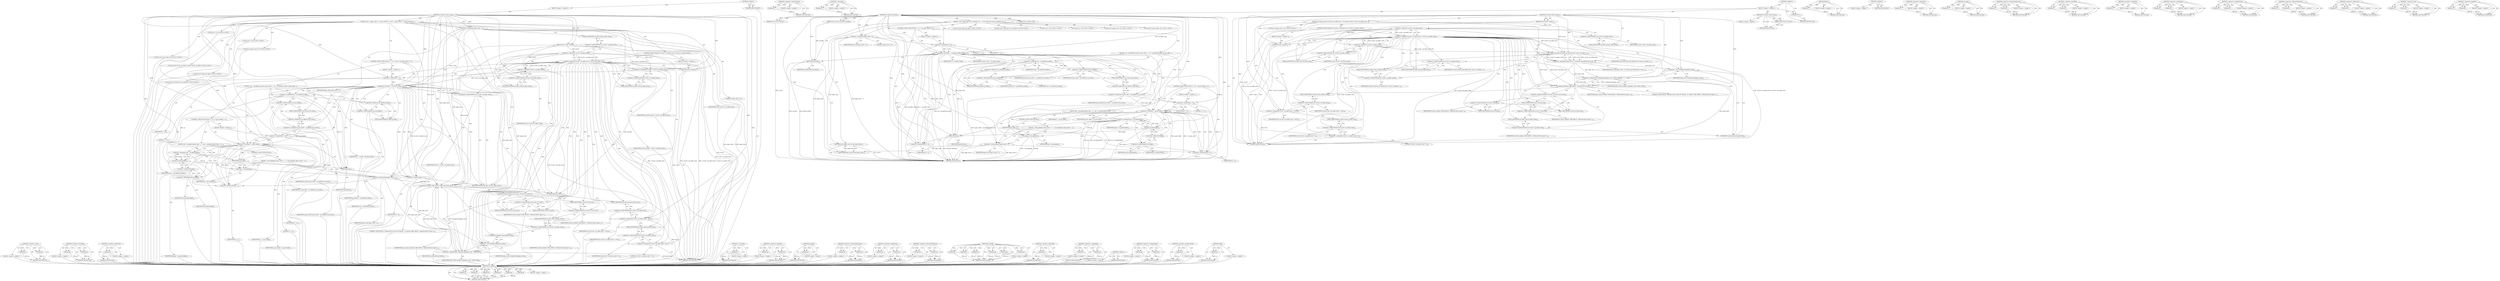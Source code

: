 digraph "&lt;operator&gt;.logicalOr" {
vulnerable_220 [label=<(METHOD,&lt;operator&gt;.cast)>];
vulnerable_221 [label=<(PARAM,p1)>];
vulnerable_222 [label=<(PARAM,p2)>];
vulnerable_223 [label=<(BLOCK,&lt;empty&gt;,&lt;empty&gt;)>];
vulnerable_224 [label=<(METHOD_RETURN,ANY)>];
vulnerable_171 [label=<(METHOD,&lt;operator&gt;.lessThan)>];
vulnerable_172 [label=<(PARAM,p1)>];
vulnerable_173 [label=<(PARAM,p2)>];
vulnerable_174 [label=<(BLOCK,&lt;empty&gt;,&lt;empty&gt;)>];
vulnerable_175 [label=<(METHOD_RETURN,ANY)>];
vulnerable_194 [label=<(METHOD,&lt;operator&gt;.addressOf)>];
vulnerable_195 [label=<(PARAM,p1)>];
vulnerable_196 [label=<(BLOCK,&lt;empty&gt;,&lt;empty&gt;)>];
vulnerable_197 [label=<(METHOD_RETURN,ANY)>];
vulnerable_6 [label=<(METHOD,&lt;global&gt;)<SUB>1</SUB>>];
vulnerable_7 [label=<(BLOCK,&lt;empty&gt;,&lt;empty&gt;)<SUB>1</SUB>>];
vulnerable_8 [label=<(METHOD,rd_release_device_space)<SUB>1</SUB>>];
vulnerable_9 [label=<(PARAM,struct rd_dev *rd_dev)<SUB>1</SUB>>];
vulnerable_10 [label=<(BLOCK,{
	u32 i, j, page_count = 0, sg_per_table;
	str...,{
	u32 i, j, page_count = 0, sg_per_table;
	str...)<SUB>2</SUB>>];
vulnerable_11 [label="<(LOCAL,u32 i: u32)<SUB>3</SUB>>"];
vulnerable_12 [label="<(LOCAL,u32 j: u32)<SUB>3</SUB>>"];
vulnerable_13 [label="<(LOCAL,u32 page_count: u32)<SUB>3</SUB>>"];
vulnerable_14 [label="<(LOCAL,u32 sg_per_table: u32)<SUB>3</SUB>>"];
vulnerable_15 [label=<(&lt;operator&gt;.assignment,page_count = 0)<SUB>3</SUB>>];
vulnerable_16 [label=<(IDENTIFIER,page_count,page_count = 0)<SUB>3</SUB>>];
vulnerable_17 [label=<(LITERAL,0,page_count = 0)<SUB>3</SUB>>];
vulnerable_18 [label="<(LOCAL,struct rd_dev_sg_table* sg_table: rd_dev_sg_table*)<SUB>4</SUB>>"];
vulnerable_19 [label="<(LOCAL,struct page* pg: page*)<SUB>5</SUB>>"];
vulnerable_20 [label="<(LOCAL,struct scatterlist* sg: scatterlist*)<SUB>6</SUB>>"];
vulnerable_21 [label=<(CONTROL_STRUCTURE,IF,if (!rd_dev-&gt;sg_table_array || !rd_dev-&gt;sg_table_count))<SUB>8</SUB>>];
vulnerable_22 [label=<(&lt;operator&gt;.logicalOr,!rd_dev-&gt;sg_table_array || !rd_dev-&gt;sg_table_count)<SUB>8</SUB>>];
vulnerable_23 [label=<(&lt;operator&gt;.logicalNot,!rd_dev-&gt;sg_table_array)<SUB>8</SUB>>];
vulnerable_24 [label=<(&lt;operator&gt;.indirectFieldAccess,rd_dev-&gt;sg_table_array)<SUB>8</SUB>>];
vulnerable_25 [label=<(IDENTIFIER,rd_dev,!rd_dev-&gt;sg_table_array)<SUB>8</SUB>>];
vulnerable_26 [label=<(FIELD_IDENTIFIER,sg_table_array,sg_table_array)<SUB>8</SUB>>];
vulnerable_27 [label=<(&lt;operator&gt;.logicalNot,!rd_dev-&gt;sg_table_count)<SUB>8</SUB>>];
vulnerable_28 [label=<(&lt;operator&gt;.indirectFieldAccess,rd_dev-&gt;sg_table_count)<SUB>8</SUB>>];
vulnerable_29 [label=<(IDENTIFIER,rd_dev,!rd_dev-&gt;sg_table_count)<SUB>8</SUB>>];
vulnerable_30 [label=<(FIELD_IDENTIFIER,sg_table_count,sg_table_count)<SUB>8</SUB>>];
vulnerable_31 [label=<(BLOCK,&lt;empty&gt;,&lt;empty&gt;)<SUB>9</SUB>>];
vulnerable_32 [label=<(RETURN,return;,return;)<SUB>9</SUB>>];
vulnerable_33 [label=<(&lt;operator&gt;.assignment,sg_table = rd_dev-&gt;sg_table_array)<SUB>10</SUB>>];
vulnerable_34 [label=<(IDENTIFIER,sg_table,sg_table = rd_dev-&gt;sg_table_array)<SUB>10</SUB>>];
vulnerable_35 [label=<(&lt;operator&gt;.indirectFieldAccess,rd_dev-&gt;sg_table_array)<SUB>10</SUB>>];
vulnerable_36 [label=<(IDENTIFIER,rd_dev,sg_table = rd_dev-&gt;sg_table_array)<SUB>10</SUB>>];
vulnerable_37 [label=<(FIELD_IDENTIFIER,sg_table_array,sg_table_array)<SUB>10</SUB>>];
vulnerable_38 [label=<(CONTROL_STRUCTURE,FOR,for (i = 0;i &lt; rd_dev-&gt;sg_table_count;i++))<SUB>11</SUB>>];
vulnerable_39 [label=<(BLOCK,&lt;empty&gt;,&lt;empty&gt;)<SUB>11</SUB>>];
vulnerable_40 [label=<(&lt;operator&gt;.assignment,i = 0)<SUB>11</SUB>>];
vulnerable_41 [label=<(IDENTIFIER,i,i = 0)<SUB>11</SUB>>];
vulnerable_42 [label=<(LITERAL,0,i = 0)<SUB>11</SUB>>];
vulnerable_43 [label=<(&lt;operator&gt;.lessThan,i &lt; rd_dev-&gt;sg_table_count)<SUB>11</SUB>>];
vulnerable_44 [label=<(IDENTIFIER,i,i &lt; rd_dev-&gt;sg_table_count)<SUB>11</SUB>>];
vulnerable_45 [label=<(&lt;operator&gt;.indirectFieldAccess,rd_dev-&gt;sg_table_count)<SUB>11</SUB>>];
vulnerable_46 [label=<(IDENTIFIER,rd_dev,i &lt; rd_dev-&gt;sg_table_count)<SUB>11</SUB>>];
vulnerable_47 [label=<(FIELD_IDENTIFIER,sg_table_count,sg_table_count)<SUB>11</SUB>>];
vulnerable_48 [label=<(&lt;operator&gt;.postIncrement,i++)<SUB>11</SUB>>];
vulnerable_49 [label=<(IDENTIFIER,i,i++)<SUB>11</SUB>>];
vulnerable_50 [label=<(BLOCK,{
 		sg = sg_table[i].sg_table;
 		sg_per_table...,{
 		sg = sg_table[i].sg_table;
 		sg_per_table...)<SUB>11</SUB>>];
vulnerable_51 [label=<(&lt;operator&gt;.assignment,sg = sg_table[i].sg_table)<SUB>12</SUB>>];
vulnerable_52 [label=<(IDENTIFIER,sg,sg = sg_table[i].sg_table)<SUB>12</SUB>>];
vulnerable_53 [label=<(&lt;operator&gt;.fieldAccess,sg_table[i].sg_table)<SUB>12</SUB>>];
vulnerable_54 [label=<(&lt;operator&gt;.indirectIndexAccess,sg_table[i])<SUB>12</SUB>>];
vulnerable_55 [label=<(IDENTIFIER,sg_table,sg = sg_table[i].sg_table)<SUB>12</SUB>>];
vulnerable_56 [label=<(IDENTIFIER,i,sg = sg_table[i].sg_table)<SUB>12</SUB>>];
vulnerable_57 [label=<(FIELD_IDENTIFIER,sg_table,sg_table)<SUB>12</SUB>>];
vulnerable_58 [label=<(&lt;operator&gt;.assignment,sg_per_table = sg_table[i].rd_sg_count)<SUB>13</SUB>>];
vulnerable_59 [label=<(IDENTIFIER,sg_per_table,sg_per_table = sg_table[i].rd_sg_count)<SUB>13</SUB>>];
vulnerable_60 [label=<(&lt;operator&gt;.fieldAccess,sg_table[i].rd_sg_count)<SUB>13</SUB>>];
vulnerable_61 [label=<(&lt;operator&gt;.indirectIndexAccess,sg_table[i])<SUB>13</SUB>>];
vulnerable_62 [label=<(IDENTIFIER,sg_table,sg_per_table = sg_table[i].rd_sg_count)<SUB>13</SUB>>];
vulnerable_63 [label=<(IDENTIFIER,i,sg_per_table = sg_table[i].rd_sg_count)<SUB>13</SUB>>];
vulnerable_64 [label=<(FIELD_IDENTIFIER,rd_sg_count,rd_sg_count)<SUB>13</SUB>>];
vulnerable_65 [label=<(CONTROL_STRUCTURE,FOR,for (j = 0;j &lt; sg_per_table;j++))<SUB>15</SUB>>];
vulnerable_66 [label=<(BLOCK,&lt;empty&gt;,&lt;empty&gt;)<SUB>15</SUB>>];
vulnerable_67 [label=<(&lt;operator&gt;.assignment,j = 0)<SUB>15</SUB>>];
vulnerable_68 [label=<(IDENTIFIER,j,j = 0)<SUB>15</SUB>>];
vulnerable_69 [label=<(LITERAL,0,j = 0)<SUB>15</SUB>>];
vulnerable_70 [label=<(&lt;operator&gt;.lessThan,j &lt; sg_per_table)<SUB>15</SUB>>];
vulnerable_71 [label=<(IDENTIFIER,j,j &lt; sg_per_table)<SUB>15</SUB>>];
vulnerable_72 [label=<(IDENTIFIER,sg_per_table,j &lt; sg_per_table)<SUB>15</SUB>>];
vulnerable_73 [label=<(&lt;operator&gt;.postIncrement,j++)<SUB>15</SUB>>];
vulnerable_74 [label=<(IDENTIFIER,j,j++)<SUB>15</SUB>>];
vulnerable_75 [label=<(BLOCK,{
			pg = sg_page(&amp;sg[j]);
			if (pg) {
				__f...,{
			pg = sg_page(&amp;sg[j]);
			if (pg) {
				__f...)<SUB>15</SUB>>];
vulnerable_76 [label=<(&lt;operator&gt;.assignment,pg = sg_page(&amp;sg[j]))<SUB>16</SUB>>];
vulnerable_77 [label=<(IDENTIFIER,pg,pg = sg_page(&amp;sg[j]))<SUB>16</SUB>>];
vulnerable_78 [label=<(sg_page,sg_page(&amp;sg[j]))<SUB>16</SUB>>];
vulnerable_79 [label=<(&lt;operator&gt;.addressOf,&amp;sg[j])<SUB>16</SUB>>];
vulnerable_80 [label=<(&lt;operator&gt;.indirectIndexAccess,sg[j])<SUB>16</SUB>>];
vulnerable_81 [label=<(IDENTIFIER,sg,sg_page(&amp;sg[j]))<SUB>16</SUB>>];
vulnerable_82 [label=<(IDENTIFIER,j,sg_page(&amp;sg[j]))<SUB>16</SUB>>];
vulnerable_83 [label=<(CONTROL_STRUCTURE,IF,if (pg))<SUB>17</SUB>>];
vulnerable_84 [label=<(IDENTIFIER,pg,if (pg))<SUB>17</SUB>>];
vulnerable_85 [label=<(BLOCK,{
				__free_page(pg);
 				page_count++;
 			},{
				__free_page(pg);
 				page_count++;
 			})<SUB>17</SUB>>];
vulnerable_86 [label=<(__free_page,__free_page(pg))<SUB>18</SUB>>];
vulnerable_87 [label=<(IDENTIFIER,pg,__free_page(pg))<SUB>18</SUB>>];
vulnerable_88 [label=<(&lt;operator&gt;.postIncrement,page_count++)<SUB>19</SUB>>];
vulnerable_89 [label=<(IDENTIFIER,page_count,page_count++)<SUB>19</SUB>>];
vulnerable_90 [label=<(kfree,kfree(sg))<SUB>22</SUB>>];
vulnerable_91 [label=<(IDENTIFIER,sg,kfree(sg))<SUB>22</SUB>>];
vulnerable_92 [label=<(pr_debug,pr_debug(&quot;CORE_RD[%u] - Released device space f...)<SUB>25</SUB>>];
vulnerable_93 [label=<(LITERAL,&quot;CORE_RD[%u] - Released device space for Ramdis...,pr_debug(&quot;CORE_RD[%u] - Released device space f...)<SUB>25</SUB>>];
vulnerable_94 [label=<(&lt;operator&gt;.indirectFieldAccess,rd_dev-&gt;rd_host-&gt;rd_host_id)<SUB>27</SUB>>];
vulnerable_95 [label=<(&lt;operator&gt;.indirectFieldAccess,rd_dev-&gt;rd_host)<SUB>27</SUB>>];
vulnerable_96 [label=<(IDENTIFIER,rd_dev,pr_debug(&quot;CORE_RD[%u] - Released device space f...)<SUB>27</SUB>>];
vulnerable_97 [label=<(FIELD_IDENTIFIER,rd_host,rd_host)<SUB>27</SUB>>];
vulnerable_98 [label=<(FIELD_IDENTIFIER,rd_host_id,rd_host_id)<SUB>27</SUB>>];
vulnerable_99 [label=<(&lt;operator&gt;.indirectFieldAccess,rd_dev-&gt;rd_dev_id)<SUB>27</SUB>>];
vulnerable_100 [label=<(IDENTIFIER,rd_dev,pr_debug(&quot;CORE_RD[%u] - Released device space f...)<SUB>27</SUB>>];
vulnerable_101 [label=<(FIELD_IDENTIFIER,rd_dev_id,rd_dev_id)<SUB>27</SUB>>];
vulnerable_102 [label=<(IDENTIFIER,page_count,pr_debug(&quot;CORE_RD[%u] - Released device space f...)<SUB>27</SUB>>];
vulnerable_103 [label=<(&lt;operator&gt;.indirectFieldAccess,rd_dev-&gt;sg_table_count)<SUB>28</SUB>>];
vulnerable_104 [label=<(IDENTIFIER,rd_dev,pr_debug(&quot;CORE_RD[%u] - Released device space f...)<SUB>28</SUB>>];
vulnerable_105 [label=<(FIELD_IDENTIFIER,sg_table_count,sg_table_count)<SUB>28</SUB>>];
vulnerable_106 [label=<(&lt;operator&gt;.multiplication,(unsigned long)page_count * PAGE_SIZE)<SUB>28</SUB>>];
vulnerable_107 [label=<(&lt;operator&gt;.cast,(unsigned long)page_count)<SUB>28</SUB>>];
vulnerable_108 [label=<(UNKNOWN,unsigned long,unsigned long)<SUB>28</SUB>>];
vulnerable_109 [label=<(IDENTIFIER,page_count,(unsigned long)page_count)<SUB>28</SUB>>];
vulnerable_110 [label=<(IDENTIFIER,PAGE_SIZE,(unsigned long)page_count * PAGE_SIZE)<SUB>28</SUB>>];
vulnerable_111 [label=<(kfree,kfree(sg_table))<SUB>30</SUB>>];
vulnerable_112 [label=<(IDENTIFIER,sg_table,kfree(sg_table))<SUB>30</SUB>>];
vulnerable_113 [label=<(&lt;operator&gt;.assignment,rd_dev-&gt;sg_table_array = NULL)<SUB>31</SUB>>];
vulnerable_114 [label=<(&lt;operator&gt;.indirectFieldAccess,rd_dev-&gt;sg_table_array)<SUB>31</SUB>>];
vulnerable_115 [label=<(IDENTIFIER,rd_dev,rd_dev-&gt;sg_table_array = NULL)<SUB>31</SUB>>];
vulnerable_116 [label=<(FIELD_IDENTIFIER,sg_table_array,sg_table_array)<SUB>31</SUB>>];
vulnerable_117 [label=<(IDENTIFIER,NULL,rd_dev-&gt;sg_table_array = NULL)<SUB>31</SUB>>];
vulnerable_118 [label=<(&lt;operator&gt;.assignment,rd_dev-&gt;sg_table_count = 0)<SUB>32</SUB>>];
vulnerable_119 [label=<(&lt;operator&gt;.indirectFieldAccess,rd_dev-&gt;sg_table_count)<SUB>32</SUB>>];
vulnerable_120 [label=<(IDENTIFIER,rd_dev,rd_dev-&gt;sg_table_count = 0)<SUB>32</SUB>>];
vulnerable_121 [label=<(FIELD_IDENTIFIER,sg_table_count,sg_table_count)<SUB>32</SUB>>];
vulnerable_122 [label=<(LITERAL,0,rd_dev-&gt;sg_table_count = 0)<SUB>32</SUB>>];
vulnerable_123 [label=<(METHOD_RETURN,void)<SUB>1</SUB>>];
vulnerable_125 [label=<(METHOD_RETURN,ANY)<SUB>1</SUB>>];
vulnerable_198 [label=<(METHOD,__free_page)>];
vulnerable_199 [label=<(PARAM,p1)>];
vulnerable_200 [label=<(BLOCK,&lt;empty&gt;,&lt;empty&gt;)>];
vulnerable_201 [label=<(METHOD_RETURN,ANY)>];
vulnerable_157 [label=<(METHOD,&lt;operator&gt;.logicalOr)>];
vulnerable_158 [label=<(PARAM,p1)>];
vulnerable_159 [label=<(PARAM,p2)>];
vulnerable_160 [label=<(BLOCK,&lt;empty&gt;,&lt;empty&gt;)>];
vulnerable_161 [label=<(METHOD_RETURN,ANY)>];
vulnerable_190 [label=<(METHOD,sg_page)>];
vulnerable_191 [label=<(PARAM,p1)>];
vulnerable_192 [label=<(BLOCK,&lt;empty&gt;,&lt;empty&gt;)>];
vulnerable_193 [label=<(METHOD_RETURN,ANY)>];
vulnerable_185 [label=<(METHOD,&lt;operator&gt;.indirectIndexAccess)>];
vulnerable_186 [label=<(PARAM,p1)>];
vulnerable_187 [label=<(PARAM,p2)>];
vulnerable_188 [label=<(BLOCK,&lt;empty&gt;,&lt;empty&gt;)>];
vulnerable_189 [label=<(METHOD_RETURN,ANY)>];
vulnerable_180 [label=<(METHOD,&lt;operator&gt;.fieldAccess)>];
vulnerable_181 [label=<(PARAM,p1)>];
vulnerable_182 [label=<(PARAM,p2)>];
vulnerable_183 [label=<(BLOCK,&lt;empty&gt;,&lt;empty&gt;)>];
vulnerable_184 [label=<(METHOD_RETURN,ANY)>];
vulnerable_166 [label=<(METHOD,&lt;operator&gt;.indirectFieldAccess)>];
vulnerable_167 [label=<(PARAM,p1)>];
vulnerable_168 [label=<(PARAM,p2)>];
vulnerable_169 [label=<(BLOCK,&lt;empty&gt;,&lt;empty&gt;)>];
vulnerable_170 [label=<(METHOD_RETURN,ANY)>];
vulnerable_206 [label=<(METHOD,pr_debug)>];
vulnerable_207 [label=<(PARAM,p1)>];
vulnerable_208 [label=<(PARAM,p2)>];
vulnerable_209 [label=<(PARAM,p3)>];
vulnerable_210 [label=<(PARAM,p4)>];
vulnerable_211 [label=<(PARAM,p5)>];
vulnerable_212 [label=<(PARAM,p6)>];
vulnerable_213 [label=<(BLOCK,&lt;empty&gt;,&lt;empty&gt;)>];
vulnerable_214 [label=<(METHOD_RETURN,ANY)>];
vulnerable_162 [label=<(METHOD,&lt;operator&gt;.logicalNot)>];
vulnerable_163 [label=<(PARAM,p1)>];
vulnerable_164 [label=<(BLOCK,&lt;empty&gt;,&lt;empty&gt;)>];
vulnerable_165 [label=<(METHOD_RETURN,ANY)>];
vulnerable_152 [label=<(METHOD,&lt;operator&gt;.assignment)>];
vulnerable_153 [label=<(PARAM,p1)>];
vulnerable_154 [label=<(PARAM,p2)>];
vulnerable_155 [label=<(BLOCK,&lt;empty&gt;,&lt;empty&gt;)>];
vulnerable_156 [label=<(METHOD_RETURN,ANY)>];
vulnerable_146 [label=<(METHOD,&lt;global&gt;)<SUB>1</SUB>>];
vulnerable_147 [label=<(BLOCK,&lt;empty&gt;,&lt;empty&gt;)>];
vulnerable_148 [label=<(METHOD_RETURN,ANY)>];
vulnerable_215 [label=<(METHOD,&lt;operator&gt;.multiplication)>];
vulnerable_216 [label=<(PARAM,p1)>];
vulnerable_217 [label=<(PARAM,p2)>];
vulnerable_218 [label=<(BLOCK,&lt;empty&gt;,&lt;empty&gt;)>];
vulnerable_219 [label=<(METHOD_RETURN,ANY)>];
vulnerable_176 [label=<(METHOD,&lt;operator&gt;.postIncrement)>];
vulnerable_177 [label=<(PARAM,p1)>];
vulnerable_178 [label=<(BLOCK,&lt;empty&gt;,&lt;empty&gt;)>];
vulnerable_179 [label=<(METHOD_RETURN,ANY)>];
vulnerable_202 [label=<(METHOD,kfree)>];
vulnerable_203 [label=<(PARAM,p1)>];
vulnerable_204 [label=<(BLOCK,&lt;empty&gt;,&lt;empty&gt;)>];
vulnerable_205 [label=<(METHOD_RETURN,ANY)>];
fixed_224 [label=<(METHOD,pr_debug)>];
fixed_225 [label=<(PARAM,p1)>];
fixed_226 [label=<(PARAM,p2)>];
fixed_227 [label=<(PARAM,p3)>];
fixed_228 [label=<(PARAM,p4)>];
fixed_229 [label=<(PARAM,p5)>];
fixed_230 [label=<(PARAM,p6)>];
fixed_231 [label=<(BLOCK,&lt;empty&gt;,&lt;empty&gt;)>];
fixed_232 [label=<(METHOD_RETURN,ANY)>];
fixed_180 [label=<(METHOD,&lt;operator&gt;.postIncrement)>];
fixed_181 [label=<(PARAM,p1)>];
fixed_182 [label=<(BLOCK,&lt;empty&gt;,&lt;empty&gt;)>];
fixed_183 [label=<(METHOD_RETURN,ANY)>];
fixed_202 [label=<(METHOD,__free_page)>];
fixed_203 [label=<(PARAM,p1)>];
fixed_204 [label=<(BLOCK,&lt;empty&gt;,&lt;empty&gt;)>];
fixed_205 [label=<(METHOD_RETURN,ANY)>];
fixed_6 [label=<(METHOD,&lt;global&gt;)<SUB>1</SUB>>];
fixed_7 [label=<(BLOCK,&lt;empty&gt;,&lt;empty&gt;)<SUB>1</SUB>>];
fixed_8 [label=<(METHOD,rd_release_device_space)<SUB>1</SUB>>];
fixed_9 [label=<(PARAM,struct rd_dev *rd_dev)<SUB>1</SUB>>];
fixed_10 [label=<(BLOCK,&lt;empty&gt;,&lt;empty&gt;)>];
fixed_11 [label=<(METHOD_RETURN,void)<SUB>1</SUB>>];
fixed_13 [label=<(UNKNOWN,),))<SUB>1</SUB>>];
fixed_14 [label=<(METHOD,rd_release_sgl_table)<SUB>2</SUB>>];
fixed_15 [label=<(PARAM,struct rd_dev *rd_dev)<SUB>2</SUB>>];
fixed_16 [label=<(PARAM,struct rd_dev_sg_table *sg_table)<SUB>2</SUB>>];
fixed_17 [label=<(PARAM,u32 sg_table_count)<SUB>3</SUB>>];
fixed_18 [label=<(BLOCK,{
 	struct page *pg;
 	struct scatterlist *sg;
...,{
 	struct page *pg;
 	struct scatterlist *sg;
...)<SUB>4</SUB>>];
fixed_19 [label="<(LOCAL,struct page* pg: page*)<SUB>5</SUB>>"];
fixed_20 [label="<(LOCAL,struct scatterlist* sg: scatterlist*)<SUB>6</SUB>>"];
fixed_21 [label="<(LOCAL,u32 i: u32)<SUB>7</SUB>>"];
fixed_22 [label="<(LOCAL,u32 j: u32)<SUB>7</SUB>>"];
fixed_23 [label="<(LOCAL,u32 page_count: u32)<SUB>7</SUB>>"];
fixed_24 [label="<(LOCAL,u32 sg_per_table: u32)<SUB>7</SUB>>"];
fixed_25 [label=<(&lt;operator&gt;.assignment,page_count = 0)<SUB>7</SUB>>];
fixed_26 [label=<(IDENTIFIER,page_count,page_count = 0)<SUB>7</SUB>>];
fixed_27 [label=<(LITERAL,0,page_count = 0)<SUB>7</SUB>>];
fixed_28 [label=<(CONTROL_STRUCTURE,FOR,for (i = 0;i &lt; sg_table_count;i++))<SUB>9</SUB>>];
fixed_29 [label=<(BLOCK,&lt;empty&gt;,&lt;empty&gt;)<SUB>9</SUB>>];
fixed_30 [label=<(&lt;operator&gt;.assignment,i = 0)<SUB>9</SUB>>];
fixed_31 [label=<(IDENTIFIER,i,i = 0)<SUB>9</SUB>>];
fixed_32 [label=<(LITERAL,0,i = 0)<SUB>9</SUB>>];
fixed_33 [label=<(&lt;operator&gt;.lessThan,i &lt; sg_table_count)<SUB>9</SUB>>];
fixed_34 [label=<(IDENTIFIER,i,i &lt; sg_table_count)<SUB>9</SUB>>];
fixed_35 [label=<(IDENTIFIER,sg_table_count,i &lt; sg_table_count)<SUB>9</SUB>>];
fixed_36 [label=<(&lt;operator&gt;.postIncrement,i++)<SUB>9</SUB>>];
fixed_37 [label=<(IDENTIFIER,i,i++)<SUB>9</SUB>>];
fixed_38 [label=<(BLOCK,{
 		sg = sg_table[i].sg_table;
 		sg_per_table...,{
 		sg = sg_table[i].sg_table;
 		sg_per_table...)<SUB>9</SUB>>];
fixed_39 [label=<(&lt;operator&gt;.assignment,sg = sg_table[i].sg_table)<SUB>10</SUB>>];
fixed_40 [label=<(IDENTIFIER,sg,sg = sg_table[i].sg_table)<SUB>10</SUB>>];
fixed_41 [label=<(&lt;operator&gt;.fieldAccess,sg_table[i].sg_table)<SUB>10</SUB>>];
fixed_42 [label=<(&lt;operator&gt;.indirectIndexAccess,sg_table[i])<SUB>10</SUB>>];
fixed_43 [label=<(IDENTIFIER,sg_table,sg = sg_table[i].sg_table)<SUB>10</SUB>>];
fixed_44 [label=<(IDENTIFIER,i,sg = sg_table[i].sg_table)<SUB>10</SUB>>];
fixed_45 [label=<(FIELD_IDENTIFIER,sg_table,sg_table)<SUB>10</SUB>>];
fixed_46 [label=<(&lt;operator&gt;.assignment,sg_per_table = sg_table[i].rd_sg_count)<SUB>11</SUB>>];
fixed_47 [label=<(IDENTIFIER,sg_per_table,sg_per_table = sg_table[i].rd_sg_count)<SUB>11</SUB>>];
fixed_48 [label=<(&lt;operator&gt;.fieldAccess,sg_table[i].rd_sg_count)<SUB>11</SUB>>];
fixed_49 [label=<(&lt;operator&gt;.indirectIndexAccess,sg_table[i])<SUB>11</SUB>>];
fixed_50 [label=<(IDENTIFIER,sg_table,sg_per_table = sg_table[i].rd_sg_count)<SUB>11</SUB>>];
fixed_51 [label=<(IDENTIFIER,i,sg_per_table = sg_table[i].rd_sg_count)<SUB>11</SUB>>];
fixed_52 [label=<(FIELD_IDENTIFIER,rd_sg_count,rd_sg_count)<SUB>11</SUB>>];
fixed_53 [label=<(CONTROL_STRUCTURE,FOR,for (j = 0;j &lt; sg_per_table;j++))<SUB>13</SUB>>];
fixed_54 [label=<(BLOCK,&lt;empty&gt;,&lt;empty&gt;)<SUB>13</SUB>>];
fixed_55 [label=<(&lt;operator&gt;.assignment,j = 0)<SUB>13</SUB>>];
fixed_56 [label=<(IDENTIFIER,j,j = 0)<SUB>13</SUB>>];
fixed_57 [label=<(LITERAL,0,j = 0)<SUB>13</SUB>>];
fixed_58 [label=<(&lt;operator&gt;.lessThan,j &lt; sg_per_table)<SUB>13</SUB>>];
fixed_59 [label=<(IDENTIFIER,j,j &lt; sg_per_table)<SUB>13</SUB>>];
fixed_60 [label=<(IDENTIFIER,sg_per_table,j &lt; sg_per_table)<SUB>13</SUB>>];
fixed_61 [label=<(&lt;operator&gt;.postIncrement,j++)<SUB>13</SUB>>];
fixed_62 [label=<(IDENTIFIER,j,j++)<SUB>13</SUB>>];
fixed_63 [label=<(BLOCK,{
			pg = sg_page(&amp;sg[j]);
			if (pg) {
				__f...,{
			pg = sg_page(&amp;sg[j]);
			if (pg) {
				__f...)<SUB>13</SUB>>];
fixed_64 [label=<(&lt;operator&gt;.assignment,pg = sg_page(&amp;sg[j]))<SUB>14</SUB>>];
fixed_65 [label=<(IDENTIFIER,pg,pg = sg_page(&amp;sg[j]))<SUB>14</SUB>>];
fixed_66 [label=<(sg_page,sg_page(&amp;sg[j]))<SUB>14</SUB>>];
fixed_67 [label=<(&lt;operator&gt;.addressOf,&amp;sg[j])<SUB>14</SUB>>];
fixed_68 [label=<(&lt;operator&gt;.indirectIndexAccess,sg[j])<SUB>14</SUB>>];
fixed_69 [label=<(IDENTIFIER,sg,sg_page(&amp;sg[j]))<SUB>14</SUB>>];
fixed_70 [label=<(IDENTIFIER,j,sg_page(&amp;sg[j]))<SUB>14</SUB>>];
fixed_71 [label=<(CONTROL_STRUCTURE,IF,if (pg))<SUB>15</SUB>>];
fixed_72 [label=<(IDENTIFIER,pg,if (pg))<SUB>15</SUB>>];
fixed_73 [label=<(BLOCK,{
				__free_page(pg);
 				page_count++;
 			},{
				__free_page(pg);
 				page_count++;
 			})<SUB>15</SUB>>];
fixed_74 [label=<(__free_page,__free_page(pg))<SUB>16</SUB>>];
fixed_75 [label=<(IDENTIFIER,pg,__free_page(pg))<SUB>16</SUB>>];
fixed_76 [label=<(&lt;operator&gt;.postIncrement,page_count++)<SUB>17</SUB>>];
fixed_77 [label=<(IDENTIFIER,page_count,page_count++)<SUB>17</SUB>>];
fixed_78 [label=<(kfree,kfree(sg))<SUB>20</SUB>>];
fixed_79 [label=<(IDENTIFIER,sg,kfree(sg))<SUB>20</SUB>>];
fixed_80 [label=<(kfree,kfree(sg_table))<SUB>23</SUB>>];
fixed_81 [label=<(IDENTIFIER,sg_table,kfree(sg_table))<SUB>23</SUB>>];
fixed_82 [label=<(RETURN,return page_count;,return page_count;)<SUB>24</SUB>>];
fixed_83 [label=<(IDENTIFIER,page_count,return page_count;)<SUB>24</SUB>>];
fixed_84 [label=<(METHOD_RETURN,u32)<SUB>2</SUB>>];
fixed_86 [label=<(METHOD,rd_release_device_space)<SUB>27</SUB>>];
fixed_87 [label=<(PARAM,struct rd_dev *rd_dev)<SUB>27</SUB>>];
fixed_88 [label=<(BLOCK,{
	u32 page_count;

	if (!rd_dev-&gt;sg_table_arra...,{
	u32 page_count;

	if (!rd_dev-&gt;sg_table_arra...)<SUB>28</SUB>>];
fixed_89 [label="<(LOCAL,u32 page_count: u32)<SUB>29</SUB>>"];
fixed_90 [label=<(CONTROL_STRUCTURE,IF,if (!rd_dev-&gt;sg_table_array || !rd_dev-&gt;sg_table_count))<SUB>31</SUB>>];
fixed_91 [label=<(&lt;operator&gt;.logicalOr,!rd_dev-&gt;sg_table_array || !rd_dev-&gt;sg_table_count)<SUB>31</SUB>>];
fixed_92 [label=<(&lt;operator&gt;.logicalNot,!rd_dev-&gt;sg_table_array)<SUB>31</SUB>>];
fixed_93 [label=<(&lt;operator&gt;.indirectFieldAccess,rd_dev-&gt;sg_table_array)<SUB>31</SUB>>];
fixed_94 [label=<(IDENTIFIER,rd_dev,!rd_dev-&gt;sg_table_array)<SUB>31</SUB>>];
fixed_95 [label=<(FIELD_IDENTIFIER,sg_table_array,sg_table_array)<SUB>31</SUB>>];
fixed_96 [label=<(&lt;operator&gt;.logicalNot,!rd_dev-&gt;sg_table_count)<SUB>31</SUB>>];
fixed_97 [label=<(&lt;operator&gt;.indirectFieldAccess,rd_dev-&gt;sg_table_count)<SUB>31</SUB>>];
fixed_98 [label=<(IDENTIFIER,rd_dev,!rd_dev-&gt;sg_table_count)<SUB>31</SUB>>];
fixed_99 [label=<(FIELD_IDENTIFIER,sg_table_count,sg_table_count)<SUB>31</SUB>>];
fixed_100 [label=<(BLOCK,&lt;empty&gt;,&lt;empty&gt;)<SUB>32</SUB>>];
fixed_101 [label=<(RETURN,return;,return;)<SUB>32</SUB>>];
fixed_102 [label=<(&lt;operator&gt;.assignment,page_count = rd_release_sgl_table(rd_dev, rd_de...)<SUB>34</SUB>>];
fixed_103 [label=<(IDENTIFIER,page_count,page_count = rd_release_sgl_table(rd_dev, rd_de...)<SUB>34</SUB>>];
fixed_104 [label=<(rd_release_sgl_table,rd_release_sgl_table(rd_dev, rd_dev-&gt;sg_table_a...)<SUB>34</SUB>>];
fixed_105 [label=<(IDENTIFIER,rd_dev,rd_release_sgl_table(rd_dev, rd_dev-&gt;sg_table_a...)<SUB>34</SUB>>];
fixed_106 [label=<(&lt;operator&gt;.indirectFieldAccess,rd_dev-&gt;sg_table_array)<SUB>34</SUB>>];
fixed_107 [label=<(IDENTIFIER,rd_dev,rd_release_sgl_table(rd_dev, rd_dev-&gt;sg_table_a...)<SUB>34</SUB>>];
fixed_108 [label=<(FIELD_IDENTIFIER,sg_table_array,sg_table_array)<SUB>34</SUB>>];
fixed_109 [label=<(&lt;operator&gt;.indirectFieldAccess,rd_dev-&gt;sg_table_count)<SUB>35</SUB>>];
fixed_110 [label=<(IDENTIFIER,rd_dev,rd_release_sgl_table(rd_dev, rd_dev-&gt;sg_table_a...)<SUB>35</SUB>>];
fixed_111 [label=<(FIELD_IDENTIFIER,sg_table_count,sg_table_count)<SUB>35</SUB>>];
fixed_112 [label=<(pr_debug,pr_debug(&quot;CORE_RD[%u] - Released device space f...)<SUB>37</SUB>>];
fixed_113 [label=<(LITERAL,&quot;CORE_RD[%u] - Released device space for Ramdis...,pr_debug(&quot;CORE_RD[%u] - Released device space f...)<SUB>37</SUB>>];
fixed_114 [label=<(&lt;operator&gt;.indirectFieldAccess,rd_dev-&gt;rd_host-&gt;rd_host_id)<SUB>39</SUB>>];
fixed_115 [label=<(&lt;operator&gt;.indirectFieldAccess,rd_dev-&gt;rd_host)<SUB>39</SUB>>];
fixed_116 [label=<(IDENTIFIER,rd_dev,pr_debug(&quot;CORE_RD[%u] - Released device space f...)<SUB>39</SUB>>];
fixed_117 [label=<(FIELD_IDENTIFIER,rd_host,rd_host)<SUB>39</SUB>>];
fixed_118 [label=<(FIELD_IDENTIFIER,rd_host_id,rd_host_id)<SUB>39</SUB>>];
fixed_119 [label=<(&lt;operator&gt;.indirectFieldAccess,rd_dev-&gt;rd_dev_id)<SUB>39</SUB>>];
fixed_120 [label=<(IDENTIFIER,rd_dev,pr_debug(&quot;CORE_RD[%u] - Released device space f...)<SUB>39</SUB>>];
fixed_121 [label=<(FIELD_IDENTIFIER,rd_dev_id,rd_dev_id)<SUB>39</SUB>>];
fixed_122 [label=<(IDENTIFIER,page_count,pr_debug(&quot;CORE_RD[%u] - Released device space f...)<SUB>39</SUB>>];
fixed_123 [label=<(&lt;operator&gt;.indirectFieldAccess,rd_dev-&gt;sg_table_count)<SUB>40</SUB>>];
fixed_124 [label=<(IDENTIFIER,rd_dev,pr_debug(&quot;CORE_RD[%u] - Released device space f...)<SUB>40</SUB>>];
fixed_125 [label=<(FIELD_IDENTIFIER,sg_table_count,sg_table_count)<SUB>40</SUB>>];
fixed_126 [label=<(&lt;operator&gt;.multiplication,(unsigned long)page_count * PAGE_SIZE)<SUB>40</SUB>>];
fixed_127 [label=<(&lt;operator&gt;.cast,(unsigned long)page_count)<SUB>40</SUB>>];
fixed_128 [label=<(UNKNOWN,unsigned long,unsigned long)<SUB>40</SUB>>];
fixed_129 [label=<(IDENTIFIER,page_count,(unsigned long)page_count)<SUB>40</SUB>>];
fixed_130 [label=<(IDENTIFIER,PAGE_SIZE,(unsigned long)page_count * PAGE_SIZE)<SUB>40</SUB>>];
fixed_131 [label=<(&lt;operator&gt;.assignment,rd_dev-&gt;sg_table_array = NULL)<SUB>42</SUB>>];
fixed_132 [label=<(&lt;operator&gt;.indirectFieldAccess,rd_dev-&gt;sg_table_array)<SUB>42</SUB>>];
fixed_133 [label=<(IDENTIFIER,rd_dev,rd_dev-&gt;sg_table_array = NULL)<SUB>42</SUB>>];
fixed_134 [label=<(FIELD_IDENTIFIER,sg_table_array,sg_table_array)<SUB>42</SUB>>];
fixed_135 [label=<(IDENTIFIER,NULL,rd_dev-&gt;sg_table_array = NULL)<SUB>42</SUB>>];
fixed_136 [label=<(&lt;operator&gt;.assignment,rd_dev-&gt;sg_table_count = 0)<SUB>43</SUB>>];
fixed_137 [label=<(&lt;operator&gt;.indirectFieldAccess,rd_dev-&gt;sg_table_count)<SUB>43</SUB>>];
fixed_138 [label=<(IDENTIFIER,rd_dev,rd_dev-&gt;sg_table_count = 0)<SUB>43</SUB>>];
fixed_139 [label=<(FIELD_IDENTIFIER,sg_table_count,sg_table_count)<SUB>43</SUB>>];
fixed_140 [label=<(LITERAL,0,rd_dev-&gt;sg_table_count = 0)<SUB>43</SUB>>];
fixed_141 [label=<(METHOD_RETURN,void)<SUB>27</SUB>>];
fixed_143 [label=<(METHOD_RETURN,ANY)<SUB>1</SUB>>];
fixed_206 [label=<(METHOD,kfree)>];
fixed_207 [label=<(PARAM,p1)>];
fixed_208 [label=<(BLOCK,&lt;empty&gt;,&lt;empty&gt;)>];
fixed_209 [label=<(METHOD_RETURN,ANY)>];
fixed_164 [label=<(METHOD,&lt;global&gt;)<SUB>1</SUB>>];
fixed_165 [label=<(BLOCK,&lt;empty&gt;,&lt;empty&gt;)>];
fixed_166 [label=<(METHOD_RETURN,ANY)>];
fixed_198 [label=<(METHOD,&lt;operator&gt;.addressOf)>];
fixed_199 [label=<(PARAM,p1)>];
fixed_200 [label=<(BLOCK,&lt;empty&gt;,&lt;empty&gt;)>];
fixed_201 [label=<(METHOD_RETURN,ANY)>];
fixed_194 [label=<(METHOD,sg_page)>];
fixed_195 [label=<(PARAM,p1)>];
fixed_196 [label=<(BLOCK,&lt;empty&gt;,&lt;empty&gt;)>];
fixed_197 [label=<(METHOD_RETURN,ANY)>];
fixed_189 [label=<(METHOD,&lt;operator&gt;.indirectIndexAccess)>];
fixed_190 [label=<(PARAM,p1)>];
fixed_191 [label=<(PARAM,p2)>];
fixed_192 [label=<(BLOCK,&lt;empty&gt;,&lt;empty&gt;)>];
fixed_193 [label=<(METHOD_RETURN,ANY)>];
fixed_175 [label=<(METHOD,&lt;operator&gt;.lessThan)>];
fixed_176 [label=<(PARAM,p1)>];
fixed_177 [label=<(PARAM,p2)>];
fixed_178 [label=<(BLOCK,&lt;empty&gt;,&lt;empty&gt;)>];
fixed_179 [label=<(METHOD_RETURN,ANY)>];
fixed_215 [label=<(METHOD,&lt;operator&gt;.logicalNot)>];
fixed_216 [label=<(PARAM,p1)>];
fixed_217 [label=<(BLOCK,&lt;empty&gt;,&lt;empty&gt;)>];
fixed_218 [label=<(METHOD_RETURN,ANY)>];
fixed_170 [label=<(METHOD,&lt;operator&gt;.assignment)>];
fixed_171 [label=<(PARAM,p1)>];
fixed_172 [label=<(PARAM,p2)>];
fixed_173 [label=<(BLOCK,&lt;empty&gt;,&lt;empty&gt;)>];
fixed_174 [label=<(METHOD_RETURN,ANY)>];
fixed_233 [label=<(METHOD,&lt;operator&gt;.multiplication)>];
fixed_234 [label=<(PARAM,p1)>];
fixed_235 [label=<(PARAM,p2)>];
fixed_236 [label=<(BLOCK,&lt;empty&gt;,&lt;empty&gt;)>];
fixed_237 [label=<(METHOD_RETURN,ANY)>];
fixed_219 [label=<(METHOD,&lt;operator&gt;.indirectFieldAccess)>];
fixed_220 [label=<(PARAM,p1)>];
fixed_221 [label=<(PARAM,p2)>];
fixed_222 [label=<(BLOCK,&lt;empty&gt;,&lt;empty&gt;)>];
fixed_223 [label=<(METHOD_RETURN,ANY)>];
fixed_184 [label=<(METHOD,&lt;operator&gt;.fieldAccess)>];
fixed_185 [label=<(PARAM,p1)>];
fixed_186 [label=<(PARAM,p2)>];
fixed_187 [label=<(BLOCK,&lt;empty&gt;,&lt;empty&gt;)>];
fixed_188 [label=<(METHOD_RETURN,ANY)>];
fixed_238 [label=<(METHOD,&lt;operator&gt;.cast)>];
fixed_239 [label=<(PARAM,p1)>];
fixed_240 [label=<(PARAM,p2)>];
fixed_241 [label=<(BLOCK,&lt;empty&gt;,&lt;empty&gt;)>];
fixed_242 [label=<(METHOD_RETURN,ANY)>];
fixed_210 [label=<(METHOD,&lt;operator&gt;.logicalOr)>];
fixed_211 [label=<(PARAM,p1)>];
fixed_212 [label=<(PARAM,p2)>];
fixed_213 [label=<(BLOCK,&lt;empty&gt;,&lt;empty&gt;)>];
fixed_214 [label=<(METHOD_RETURN,ANY)>];
vulnerable_220 -> vulnerable_221  [key=0, label="AST: "];
vulnerable_220 -> vulnerable_221  [key=1, label="DDG: "];
vulnerable_220 -> vulnerable_223  [key=0, label="AST: "];
vulnerable_220 -> vulnerable_222  [key=0, label="AST: "];
vulnerable_220 -> vulnerable_222  [key=1, label="DDG: "];
vulnerable_220 -> vulnerable_224  [key=0, label="AST: "];
vulnerable_220 -> vulnerable_224  [key=1, label="CFG: "];
vulnerable_221 -> vulnerable_224  [key=0, label="DDG: p1"];
vulnerable_222 -> vulnerable_224  [key=0, label="DDG: p2"];
vulnerable_223 -> fixed_224  [key=0];
vulnerable_224 -> fixed_224  [key=0];
vulnerable_171 -> vulnerable_172  [key=0, label="AST: "];
vulnerable_171 -> vulnerable_172  [key=1, label="DDG: "];
vulnerable_171 -> vulnerable_174  [key=0, label="AST: "];
vulnerable_171 -> vulnerable_173  [key=0, label="AST: "];
vulnerable_171 -> vulnerable_173  [key=1, label="DDG: "];
vulnerable_171 -> vulnerable_175  [key=0, label="AST: "];
vulnerable_171 -> vulnerable_175  [key=1, label="CFG: "];
vulnerable_172 -> vulnerable_175  [key=0, label="DDG: p1"];
vulnerable_173 -> vulnerable_175  [key=0, label="DDG: p2"];
vulnerable_174 -> fixed_224  [key=0];
vulnerable_175 -> fixed_224  [key=0];
vulnerable_194 -> vulnerable_195  [key=0, label="AST: "];
vulnerable_194 -> vulnerable_195  [key=1, label="DDG: "];
vulnerable_194 -> vulnerable_196  [key=0, label="AST: "];
vulnerable_194 -> vulnerable_197  [key=0, label="AST: "];
vulnerable_194 -> vulnerable_197  [key=1, label="CFG: "];
vulnerable_195 -> vulnerable_197  [key=0, label="DDG: p1"];
vulnerable_196 -> fixed_224  [key=0];
vulnerable_197 -> fixed_224  [key=0];
vulnerable_6 -> vulnerable_7  [key=0, label="AST: "];
vulnerable_6 -> vulnerable_125  [key=0, label="AST: "];
vulnerable_6 -> vulnerable_125  [key=1, label="CFG: "];
vulnerable_7 -> vulnerable_8  [key=0, label="AST: "];
vulnerable_8 -> vulnerable_9  [key=0, label="AST: "];
vulnerable_8 -> vulnerable_9  [key=1, label="DDG: "];
vulnerable_8 -> vulnerable_10  [key=0, label="AST: "];
vulnerable_8 -> vulnerable_123  [key=0, label="AST: "];
vulnerable_8 -> vulnerable_15  [key=0, label="CFG: "];
vulnerable_8 -> vulnerable_15  [key=1, label="DDG: "];
vulnerable_8 -> vulnerable_113  [key=0, label="DDG: "];
vulnerable_8 -> vulnerable_118  [key=0, label="DDG: "];
vulnerable_8 -> vulnerable_92  [key=0, label="DDG: "];
vulnerable_8 -> vulnerable_111  [key=0, label="DDG: "];
vulnerable_8 -> vulnerable_32  [key=0, label="DDG: "];
vulnerable_8 -> vulnerable_40  [key=0, label="DDG: "];
vulnerable_8 -> vulnerable_43  [key=0, label="DDG: "];
vulnerable_8 -> vulnerable_48  [key=0, label="DDG: "];
vulnerable_8 -> vulnerable_106  [key=0, label="DDG: "];
vulnerable_8 -> vulnerable_90  [key=0, label="DDG: "];
vulnerable_8 -> vulnerable_107  [key=0, label="DDG: "];
vulnerable_8 -> vulnerable_67  [key=0, label="DDG: "];
vulnerable_8 -> vulnerable_70  [key=0, label="DDG: "];
vulnerable_8 -> vulnerable_73  [key=0, label="DDG: "];
vulnerable_8 -> vulnerable_84  [key=0, label="DDG: "];
vulnerable_8 -> vulnerable_86  [key=0, label="DDG: "];
vulnerable_8 -> vulnerable_88  [key=0, label="DDG: "];
vulnerable_9 -> vulnerable_123  [key=0, label="DDG: rd_dev"];
vulnerable_9 -> vulnerable_33  [key=0, label="DDG: rd_dev"];
vulnerable_9 -> vulnerable_92  [key=0, label="DDG: rd_dev"];
vulnerable_9 -> vulnerable_43  [key=0, label="DDG: rd_dev"];
vulnerable_9 -> vulnerable_23  [key=0, label="DDG: rd_dev"];
vulnerable_9 -> vulnerable_27  [key=0, label="DDG: rd_dev"];
vulnerable_10 -> vulnerable_11  [key=0, label="AST: "];
vulnerable_10 -> vulnerable_12  [key=0, label="AST: "];
vulnerable_10 -> vulnerable_13  [key=0, label="AST: "];
vulnerable_10 -> vulnerable_14  [key=0, label="AST: "];
vulnerable_10 -> vulnerable_15  [key=0, label="AST: "];
vulnerable_10 -> vulnerable_18  [key=0, label="AST: "];
vulnerable_10 -> vulnerable_19  [key=0, label="AST: "];
vulnerable_10 -> vulnerable_20  [key=0, label="AST: "];
vulnerable_10 -> vulnerable_21  [key=0, label="AST: "];
vulnerable_10 -> vulnerable_33  [key=0, label="AST: "];
vulnerable_10 -> vulnerable_38  [key=0, label="AST: "];
vulnerable_10 -> vulnerable_92  [key=0, label="AST: "];
vulnerable_10 -> vulnerable_111  [key=0, label="AST: "];
vulnerable_10 -> vulnerable_113  [key=0, label="AST: "];
vulnerable_10 -> vulnerable_118  [key=0, label="AST: "];
vulnerable_11 -> fixed_224  [key=0];
vulnerable_12 -> fixed_224  [key=0];
vulnerable_13 -> fixed_224  [key=0];
vulnerable_14 -> fixed_224  [key=0];
vulnerable_15 -> vulnerable_16  [key=0, label="AST: "];
vulnerable_15 -> vulnerable_17  [key=0, label="AST: "];
vulnerable_15 -> vulnerable_26  [key=0, label="CFG: "];
vulnerable_15 -> vulnerable_123  [key=0, label="DDG: page_count"];
vulnerable_15 -> vulnerable_123  [key=1, label="DDG: page_count = 0"];
vulnerable_15 -> vulnerable_92  [key=0, label="DDG: page_count"];
vulnerable_15 -> vulnerable_106  [key=0, label="DDG: page_count"];
vulnerable_15 -> vulnerable_107  [key=0, label="DDG: page_count"];
vulnerable_15 -> vulnerable_88  [key=0, label="DDG: page_count"];
vulnerable_16 -> fixed_224  [key=0];
vulnerable_17 -> fixed_224  [key=0];
vulnerable_18 -> fixed_224  [key=0];
vulnerable_19 -> fixed_224  [key=0];
vulnerable_20 -> fixed_224  [key=0];
vulnerable_21 -> vulnerable_22  [key=0, label="AST: "];
vulnerable_21 -> vulnerable_31  [key=0, label="AST: "];
vulnerable_22 -> vulnerable_23  [key=0, label="AST: "];
vulnerable_22 -> vulnerable_27  [key=0, label="AST: "];
vulnerable_22 -> vulnerable_32  [key=0, label="CFG: "];
vulnerable_22 -> vulnerable_32  [key=1, label="CDG: "];
vulnerable_22 -> vulnerable_37  [key=0, label="CFG: "];
vulnerable_22 -> vulnerable_37  [key=1, label="CDG: "];
vulnerable_22 -> vulnerable_123  [key=0, label="DDG: !rd_dev-&gt;sg_table_array"];
vulnerable_22 -> vulnerable_123  [key=1, label="DDG: !rd_dev-&gt;sg_table_count"];
vulnerable_22 -> vulnerable_123  [key=2, label="DDG: !rd_dev-&gt;sg_table_array || !rd_dev-&gt;sg_table_count"];
vulnerable_22 -> vulnerable_107  [key=0, label="CDG: "];
vulnerable_22 -> vulnerable_47  [key=0, label="CDG: "];
vulnerable_22 -> vulnerable_94  [key=0, label="CDG: "];
vulnerable_22 -> vulnerable_98  [key=0, label="CDG: "];
vulnerable_22 -> vulnerable_113  [key=0, label="CDG: "];
vulnerable_22 -> vulnerable_116  [key=0, label="CDG: "];
vulnerable_22 -> vulnerable_99  [key=0, label="CDG: "];
vulnerable_22 -> vulnerable_114  [key=0, label="CDG: "];
vulnerable_22 -> vulnerable_103  [key=0, label="CDG: "];
vulnerable_22 -> vulnerable_119  [key=0, label="CDG: "];
vulnerable_22 -> vulnerable_121  [key=0, label="CDG: "];
vulnerable_22 -> vulnerable_95  [key=0, label="CDG: "];
vulnerable_22 -> vulnerable_92  [key=0, label="CDG: "];
vulnerable_22 -> vulnerable_45  [key=0, label="CDG: "];
vulnerable_22 -> vulnerable_106  [key=0, label="CDG: "];
vulnerable_22 -> vulnerable_40  [key=0, label="CDG: "];
vulnerable_22 -> vulnerable_97  [key=0, label="CDG: "];
vulnerable_22 -> vulnerable_35  [key=0, label="CDG: "];
vulnerable_22 -> vulnerable_101  [key=0, label="CDG: "];
vulnerable_22 -> vulnerable_43  [key=0, label="CDG: "];
vulnerable_22 -> vulnerable_33  [key=0, label="CDG: "];
vulnerable_22 -> vulnerable_105  [key=0, label="CDG: "];
vulnerable_22 -> vulnerable_118  [key=0, label="CDG: "];
vulnerable_22 -> vulnerable_108  [key=0, label="CDG: "];
vulnerable_22 -> vulnerable_111  [key=0, label="CDG: "];
vulnerable_23 -> vulnerable_24  [key=0, label="AST: "];
vulnerable_23 -> vulnerable_22  [key=0, label="CFG: "];
vulnerable_23 -> vulnerable_22  [key=1, label="DDG: rd_dev-&gt;sg_table_array"];
vulnerable_23 -> vulnerable_30  [key=0, label="CFG: "];
vulnerable_23 -> vulnerable_30  [key=1, label="CDG: "];
vulnerable_23 -> vulnerable_123  [key=0, label="DDG: rd_dev-&gt;sg_table_array"];
vulnerable_23 -> vulnerable_33  [key=0, label="DDG: rd_dev-&gt;sg_table_array"];
vulnerable_23 -> vulnerable_28  [key=0, label="CDG: "];
vulnerable_23 -> vulnerable_27  [key=0, label="CDG: "];
vulnerable_24 -> vulnerable_25  [key=0, label="AST: "];
vulnerable_24 -> vulnerable_26  [key=0, label="AST: "];
vulnerable_24 -> vulnerable_23  [key=0, label="CFG: "];
vulnerable_25 -> fixed_224  [key=0];
vulnerable_26 -> vulnerable_24  [key=0, label="CFG: "];
vulnerable_27 -> vulnerable_28  [key=0, label="AST: "];
vulnerable_27 -> vulnerable_22  [key=0, label="CFG: "];
vulnerable_27 -> vulnerable_22  [key=1, label="DDG: rd_dev-&gt;sg_table_count"];
vulnerable_27 -> vulnerable_123  [key=0, label="DDG: rd_dev-&gt;sg_table_count"];
vulnerable_27 -> vulnerable_43  [key=0, label="DDG: rd_dev-&gt;sg_table_count"];
vulnerable_28 -> vulnerable_29  [key=0, label="AST: "];
vulnerable_28 -> vulnerable_30  [key=0, label="AST: "];
vulnerable_28 -> vulnerable_27  [key=0, label="CFG: "];
vulnerable_29 -> fixed_224  [key=0];
vulnerable_30 -> vulnerable_28  [key=0, label="CFG: "];
vulnerable_31 -> vulnerable_32  [key=0, label="AST: "];
vulnerable_32 -> vulnerable_123  [key=0, label="CFG: "];
vulnerable_32 -> vulnerable_123  [key=1, label="DDG: &lt;RET&gt;"];
vulnerable_33 -> vulnerable_34  [key=0, label="AST: "];
vulnerable_33 -> vulnerable_35  [key=0, label="AST: "];
vulnerable_33 -> vulnerable_40  [key=0, label="CFG: "];
vulnerable_33 -> vulnerable_111  [key=0, label="DDG: sg_table"];
vulnerable_34 -> fixed_224  [key=0];
vulnerable_35 -> vulnerable_36  [key=0, label="AST: "];
vulnerable_35 -> vulnerable_37  [key=0, label="AST: "];
vulnerable_35 -> vulnerable_33  [key=0, label="CFG: "];
vulnerable_36 -> fixed_224  [key=0];
vulnerable_37 -> vulnerable_35  [key=0, label="CFG: "];
vulnerable_38 -> vulnerable_39  [key=0, label="AST: "];
vulnerable_38 -> vulnerable_43  [key=0, label="AST: "];
vulnerable_38 -> vulnerable_48  [key=0, label="AST: "];
vulnerable_38 -> vulnerable_50  [key=0, label="AST: "];
vulnerable_39 -> vulnerable_40  [key=0, label="AST: "];
vulnerable_40 -> vulnerable_41  [key=0, label="AST: "];
vulnerable_40 -> vulnerable_42  [key=0, label="AST: "];
vulnerable_40 -> vulnerable_47  [key=0, label="CFG: "];
vulnerable_40 -> vulnerable_43  [key=0, label="DDG: i"];
vulnerable_41 -> fixed_224  [key=0];
vulnerable_42 -> fixed_224  [key=0];
vulnerable_43 -> vulnerable_44  [key=0, label="AST: "];
vulnerable_43 -> vulnerable_45  [key=0, label="AST: "];
vulnerable_43 -> vulnerable_45  [key=1, label="CDG: "];
vulnerable_43 -> vulnerable_54  [key=0, label="CFG: "];
vulnerable_43 -> vulnerable_54  [key=1, label="CDG: "];
vulnerable_43 -> vulnerable_97  [key=0, label="CFG: "];
vulnerable_43 -> vulnerable_92  [key=0, label="DDG: rd_dev-&gt;sg_table_count"];
vulnerable_43 -> vulnerable_48  [key=0, label="DDG: i"];
vulnerable_43 -> vulnerable_48  [key=1, label="CDG: "];
vulnerable_43 -> vulnerable_47  [key=0, label="CDG: "];
vulnerable_43 -> vulnerable_60  [key=0, label="CDG: "];
vulnerable_43 -> vulnerable_64  [key=0, label="CDG: "];
vulnerable_43 -> vulnerable_51  [key=0, label="CDG: "];
vulnerable_43 -> vulnerable_57  [key=0, label="CDG: "];
vulnerable_43 -> vulnerable_67  [key=0, label="CDG: "];
vulnerable_43 -> vulnerable_90  [key=0, label="CDG: "];
vulnerable_43 -> vulnerable_43  [key=0, label="CDG: "];
vulnerable_43 -> vulnerable_58  [key=0, label="CDG: "];
vulnerable_43 -> vulnerable_61  [key=0, label="CDG: "];
vulnerable_43 -> vulnerable_53  [key=0, label="CDG: "];
vulnerable_43 -> vulnerable_70  [key=0, label="CDG: "];
vulnerable_44 -> fixed_224  [key=0];
vulnerable_45 -> vulnerable_46  [key=0, label="AST: "];
vulnerable_45 -> vulnerable_47  [key=0, label="AST: "];
vulnerable_45 -> vulnerable_43  [key=0, label="CFG: "];
vulnerable_46 -> fixed_224  [key=0];
vulnerable_47 -> vulnerable_45  [key=0, label="CFG: "];
vulnerable_48 -> vulnerable_49  [key=0, label="AST: "];
vulnerable_48 -> vulnerable_47  [key=0, label="CFG: "];
vulnerable_48 -> vulnerable_43  [key=0, label="DDG: i"];
vulnerable_49 -> fixed_224  [key=0];
vulnerable_50 -> vulnerable_51  [key=0, label="AST: "];
vulnerable_50 -> vulnerable_58  [key=0, label="AST: "];
vulnerable_50 -> vulnerable_65  [key=0, label="AST: "];
vulnerable_50 -> vulnerable_90  [key=0, label="AST: "];
vulnerable_51 -> vulnerable_52  [key=0, label="AST: "];
vulnerable_51 -> vulnerable_53  [key=0, label="AST: "];
vulnerable_51 -> vulnerable_61  [key=0, label="CFG: "];
vulnerable_51 -> vulnerable_90  [key=0, label="DDG: sg"];
vulnerable_51 -> vulnerable_78  [key=0, label="DDG: sg"];
vulnerable_52 -> fixed_224  [key=0];
vulnerable_53 -> vulnerable_54  [key=0, label="AST: "];
vulnerable_53 -> vulnerable_57  [key=0, label="AST: "];
vulnerable_53 -> vulnerable_51  [key=0, label="CFG: "];
vulnerable_54 -> vulnerable_55  [key=0, label="AST: "];
vulnerable_54 -> vulnerable_56  [key=0, label="AST: "];
vulnerable_54 -> vulnerable_57  [key=0, label="CFG: "];
vulnerable_55 -> fixed_224  [key=0];
vulnerable_56 -> fixed_224  [key=0];
vulnerable_57 -> vulnerable_53  [key=0, label="CFG: "];
vulnerable_58 -> vulnerable_59  [key=0, label="AST: "];
vulnerable_58 -> vulnerable_60  [key=0, label="AST: "];
vulnerable_58 -> vulnerable_67  [key=0, label="CFG: "];
vulnerable_58 -> vulnerable_70  [key=0, label="DDG: sg_per_table"];
vulnerable_59 -> fixed_224  [key=0];
vulnerable_60 -> vulnerable_61  [key=0, label="AST: "];
vulnerable_60 -> vulnerable_64  [key=0, label="AST: "];
vulnerable_60 -> vulnerable_58  [key=0, label="CFG: "];
vulnerable_61 -> vulnerable_62  [key=0, label="AST: "];
vulnerable_61 -> vulnerable_63  [key=0, label="AST: "];
vulnerable_61 -> vulnerable_64  [key=0, label="CFG: "];
vulnerable_62 -> fixed_224  [key=0];
vulnerable_63 -> fixed_224  [key=0];
vulnerable_64 -> vulnerable_60  [key=0, label="CFG: "];
vulnerable_65 -> vulnerable_66  [key=0, label="AST: "];
vulnerable_65 -> vulnerable_70  [key=0, label="AST: "];
vulnerable_65 -> vulnerable_73  [key=0, label="AST: "];
vulnerable_65 -> vulnerable_75  [key=0, label="AST: "];
vulnerable_66 -> vulnerable_67  [key=0, label="AST: "];
vulnerable_67 -> vulnerable_68  [key=0, label="AST: "];
vulnerable_67 -> vulnerable_69  [key=0, label="AST: "];
vulnerable_67 -> vulnerable_70  [key=0, label="CFG: "];
vulnerable_67 -> vulnerable_70  [key=1, label="DDG: j"];
vulnerable_68 -> fixed_224  [key=0];
vulnerable_69 -> fixed_224  [key=0];
vulnerable_70 -> vulnerable_71  [key=0, label="AST: "];
vulnerable_70 -> vulnerable_72  [key=0, label="AST: "];
vulnerable_70 -> vulnerable_80  [key=0, label="CFG: "];
vulnerable_70 -> vulnerable_80  [key=1, label="CDG: "];
vulnerable_70 -> vulnerable_90  [key=0, label="CFG: "];
vulnerable_70 -> vulnerable_73  [key=0, label="DDG: j"];
vulnerable_70 -> vulnerable_73  [key=1, label="CDG: "];
vulnerable_70 -> vulnerable_84  [key=0, label="CDG: "];
vulnerable_70 -> vulnerable_76  [key=0, label="CDG: "];
vulnerable_70 -> vulnerable_79  [key=0, label="CDG: "];
vulnerable_70 -> vulnerable_70  [key=0, label="CDG: "];
vulnerable_70 -> vulnerable_78  [key=0, label="CDG: "];
vulnerable_71 -> fixed_224  [key=0];
vulnerable_72 -> fixed_224  [key=0];
vulnerable_73 -> vulnerable_74  [key=0, label="AST: "];
vulnerable_73 -> vulnerable_70  [key=0, label="CFG: "];
vulnerable_73 -> vulnerable_70  [key=1, label="DDG: j"];
vulnerable_74 -> fixed_224  [key=0];
vulnerable_75 -> vulnerable_76  [key=0, label="AST: "];
vulnerable_75 -> vulnerable_83  [key=0, label="AST: "];
vulnerable_76 -> vulnerable_77  [key=0, label="AST: "];
vulnerable_76 -> vulnerable_78  [key=0, label="AST: "];
vulnerable_76 -> vulnerable_84  [key=0, label="CFG: "];
vulnerable_76 -> vulnerable_86  [key=0, label="DDG: pg"];
vulnerable_77 -> fixed_224  [key=0];
vulnerable_78 -> vulnerable_79  [key=0, label="AST: "];
vulnerable_78 -> vulnerable_76  [key=0, label="CFG: "];
vulnerable_78 -> vulnerable_76  [key=1, label="DDG: &amp;sg[j]"];
vulnerable_78 -> vulnerable_90  [key=0, label="DDG: &amp;sg[j]"];
vulnerable_79 -> vulnerable_80  [key=0, label="AST: "];
vulnerable_79 -> vulnerable_78  [key=0, label="CFG: "];
vulnerable_80 -> vulnerable_81  [key=0, label="AST: "];
vulnerable_80 -> vulnerable_82  [key=0, label="AST: "];
vulnerable_80 -> vulnerable_79  [key=0, label="CFG: "];
vulnerable_81 -> fixed_224  [key=0];
vulnerable_82 -> fixed_224  [key=0];
vulnerable_83 -> vulnerable_84  [key=0, label="AST: "];
vulnerable_83 -> vulnerable_85  [key=0, label="AST: "];
vulnerable_84 -> vulnerable_86  [key=0, label="CFG: "];
vulnerable_84 -> vulnerable_86  [key=1, label="CDG: "];
vulnerable_84 -> vulnerable_73  [key=0, label="CFG: "];
vulnerable_84 -> vulnerable_88  [key=0, label="CDG: "];
vulnerable_85 -> vulnerable_86  [key=0, label="AST: "];
vulnerable_85 -> vulnerable_88  [key=0, label="AST: "];
vulnerable_86 -> vulnerable_87  [key=0, label="AST: "];
vulnerable_86 -> vulnerable_88  [key=0, label="CFG: "];
vulnerable_87 -> fixed_224  [key=0];
vulnerable_88 -> vulnerable_89  [key=0, label="AST: "];
vulnerable_88 -> vulnerable_73  [key=0, label="CFG: "];
vulnerable_88 -> vulnerable_92  [key=0, label="DDG: page_count"];
vulnerable_88 -> vulnerable_106  [key=0, label="DDG: page_count"];
vulnerable_88 -> vulnerable_107  [key=0, label="DDG: page_count"];
vulnerable_89 -> fixed_224  [key=0];
vulnerable_90 -> vulnerable_91  [key=0, label="AST: "];
vulnerable_90 -> vulnerable_48  [key=0, label="CFG: "];
vulnerable_91 -> fixed_224  [key=0];
vulnerable_92 -> vulnerable_93  [key=0, label="AST: "];
vulnerable_92 -> vulnerable_94  [key=0, label="AST: "];
vulnerable_92 -> vulnerable_99  [key=0, label="AST: "];
vulnerable_92 -> vulnerable_102  [key=0, label="AST: "];
vulnerable_92 -> vulnerable_103  [key=0, label="AST: "];
vulnerable_92 -> vulnerable_106  [key=0, label="AST: "];
vulnerable_92 -> vulnerable_111  [key=0, label="CFG: "];
vulnerable_93 -> fixed_224  [key=0];
vulnerable_94 -> vulnerable_95  [key=0, label="AST: "];
vulnerable_94 -> vulnerable_98  [key=0, label="AST: "];
vulnerable_94 -> vulnerable_101  [key=0, label="CFG: "];
vulnerable_95 -> vulnerable_96  [key=0, label="AST: "];
vulnerable_95 -> vulnerable_97  [key=0, label="AST: "];
vulnerable_95 -> vulnerable_98  [key=0, label="CFG: "];
vulnerable_96 -> fixed_224  [key=0];
vulnerable_97 -> vulnerable_95  [key=0, label="CFG: "];
vulnerable_98 -> vulnerable_94  [key=0, label="CFG: "];
vulnerable_99 -> vulnerable_100  [key=0, label="AST: "];
vulnerable_99 -> vulnerable_101  [key=0, label="AST: "];
vulnerable_99 -> vulnerable_105  [key=0, label="CFG: "];
vulnerable_100 -> fixed_224  [key=0];
vulnerable_101 -> vulnerable_99  [key=0, label="CFG: "];
vulnerable_102 -> fixed_224  [key=0];
vulnerable_103 -> vulnerable_104  [key=0, label="AST: "];
vulnerable_103 -> vulnerable_105  [key=0, label="AST: "];
vulnerable_103 -> vulnerable_108  [key=0, label="CFG: "];
vulnerable_104 -> fixed_224  [key=0];
vulnerable_105 -> vulnerable_103  [key=0, label="CFG: "];
vulnerable_106 -> vulnerable_107  [key=0, label="AST: "];
vulnerable_106 -> vulnerable_110  [key=0, label="AST: "];
vulnerable_106 -> vulnerable_92  [key=0, label="CFG: "];
vulnerable_106 -> vulnerable_92  [key=1, label="DDG: (unsigned long)page_count"];
vulnerable_106 -> vulnerable_92  [key=2, label="DDG: PAGE_SIZE"];
vulnerable_106 -> vulnerable_123  [key=0, label="DDG: PAGE_SIZE"];
vulnerable_107 -> vulnerable_108  [key=0, label="AST: "];
vulnerable_107 -> vulnerable_109  [key=0, label="AST: "];
vulnerable_107 -> vulnerable_106  [key=0, label="CFG: "];
vulnerable_108 -> vulnerable_107  [key=0, label="CFG: "];
vulnerable_109 -> fixed_224  [key=0];
vulnerable_110 -> fixed_224  [key=0];
vulnerable_111 -> vulnerable_112  [key=0, label="AST: "];
vulnerable_111 -> vulnerable_116  [key=0, label="CFG: "];
vulnerable_112 -> fixed_224  [key=0];
vulnerable_113 -> vulnerable_114  [key=0, label="AST: "];
vulnerable_113 -> vulnerable_117  [key=0, label="AST: "];
vulnerable_113 -> vulnerable_121  [key=0, label="CFG: "];
vulnerable_113 -> vulnerable_123  [key=0, label="DDG: NULL"];
vulnerable_114 -> vulnerable_115  [key=0, label="AST: "];
vulnerable_114 -> vulnerable_116  [key=0, label="AST: "];
vulnerable_114 -> vulnerable_113  [key=0, label="CFG: "];
vulnerable_115 -> fixed_224  [key=0];
vulnerable_116 -> vulnerable_114  [key=0, label="CFG: "];
vulnerable_117 -> fixed_224  [key=0];
vulnerable_118 -> vulnerable_119  [key=0, label="AST: "];
vulnerable_118 -> vulnerable_122  [key=0, label="AST: "];
vulnerable_118 -> vulnerable_123  [key=0, label="CFG: "];
vulnerable_119 -> vulnerable_120  [key=0, label="AST: "];
vulnerable_119 -> vulnerable_121  [key=0, label="AST: "];
vulnerable_119 -> vulnerable_118  [key=0, label="CFG: "];
vulnerable_120 -> fixed_224  [key=0];
vulnerable_121 -> vulnerable_119  [key=0, label="CFG: "];
vulnerable_122 -> fixed_224  [key=0];
vulnerable_123 -> fixed_224  [key=0];
vulnerable_125 -> fixed_224  [key=0];
vulnerable_198 -> vulnerable_199  [key=0, label="AST: "];
vulnerable_198 -> vulnerable_199  [key=1, label="DDG: "];
vulnerable_198 -> vulnerable_200  [key=0, label="AST: "];
vulnerable_198 -> vulnerable_201  [key=0, label="AST: "];
vulnerable_198 -> vulnerable_201  [key=1, label="CFG: "];
vulnerable_199 -> vulnerable_201  [key=0, label="DDG: p1"];
vulnerable_200 -> fixed_224  [key=0];
vulnerable_201 -> fixed_224  [key=0];
vulnerable_157 -> vulnerable_158  [key=0, label="AST: "];
vulnerable_157 -> vulnerable_158  [key=1, label="DDG: "];
vulnerable_157 -> vulnerable_160  [key=0, label="AST: "];
vulnerable_157 -> vulnerable_159  [key=0, label="AST: "];
vulnerable_157 -> vulnerable_159  [key=1, label="DDG: "];
vulnerable_157 -> vulnerable_161  [key=0, label="AST: "];
vulnerable_157 -> vulnerable_161  [key=1, label="CFG: "];
vulnerable_158 -> vulnerable_161  [key=0, label="DDG: p1"];
vulnerable_159 -> vulnerable_161  [key=0, label="DDG: p2"];
vulnerable_160 -> fixed_224  [key=0];
vulnerable_161 -> fixed_224  [key=0];
vulnerable_190 -> vulnerable_191  [key=0, label="AST: "];
vulnerable_190 -> vulnerable_191  [key=1, label="DDG: "];
vulnerable_190 -> vulnerable_192  [key=0, label="AST: "];
vulnerable_190 -> vulnerable_193  [key=0, label="AST: "];
vulnerable_190 -> vulnerable_193  [key=1, label="CFG: "];
vulnerable_191 -> vulnerable_193  [key=0, label="DDG: p1"];
vulnerable_192 -> fixed_224  [key=0];
vulnerable_193 -> fixed_224  [key=0];
vulnerable_185 -> vulnerable_186  [key=0, label="AST: "];
vulnerable_185 -> vulnerable_186  [key=1, label="DDG: "];
vulnerable_185 -> vulnerable_188  [key=0, label="AST: "];
vulnerable_185 -> vulnerable_187  [key=0, label="AST: "];
vulnerable_185 -> vulnerable_187  [key=1, label="DDG: "];
vulnerable_185 -> vulnerable_189  [key=0, label="AST: "];
vulnerable_185 -> vulnerable_189  [key=1, label="CFG: "];
vulnerable_186 -> vulnerable_189  [key=0, label="DDG: p1"];
vulnerable_187 -> vulnerable_189  [key=0, label="DDG: p2"];
vulnerable_188 -> fixed_224  [key=0];
vulnerable_189 -> fixed_224  [key=0];
vulnerable_180 -> vulnerable_181  [key=0, label="AST: "];
vulnerable_180 -> vulnerable_181  [key=1, label="DDG: "];
vulnerable_180 -> vulnerable_183  [key=0, label="AST: "];
vulnerable_180 -> vulnerable_182  [key=0, label="AST: "];
vulnerable_180 -> vulnerable_182  [key=1, label="DDG: "];
vulnerable_180 -> vulnerable_184  [key=0, label="AST: "];
vulnerable_180 -> vulnerable_184  [key=1, label="CFG: "];
vulnerable_181 -> vulnerable_184  [key=0, label="DDG: p1"];
vulnerable_182 -> vulnerable_184  [key=0, label="DDG: p2"];
vulnerable_183 -> fixed_224  [key=0];
vulnerable_184 -> fixed_224  [key=0];
vulnerable_166 -> vulnerable_167  [key=0, label="AST: "];
vulnerable_166 -> vulnerable_167  [key=1, label="DDG: "];
vulnerable_166 -> vulnerable_169  [key=0, label="AST: "];
vulnerable_166 -> vulnerable_168  [key=0, label="AST: "];
vulnerable_166 -> vulnerable_168  [key=1, label="DDG: "];
vulnerable_166 -> vulnerable_170  [key=0, label="AST: "];
vulnerable_166 -> vulnerable_170  [key=1, label="CFG: "];
vulnerable_167 -> vulnerable_170  [key=0, label="DDG: p1"];
vulnerable_168 -> vulnerable_170  [key=0, label="DDG: p2"];
vulnerable_169 -> fixed_224  [key=0];
vulnerable_170 -> fixed_224  [key=0];
vulnerable_206 -> vulnerable_207  [key=0, label="AST: "];
vulnerable_206 -> vulnerable_207  [key=1, label="DDG: "];
vulnerable_206 -> vulnerable_213  [key=0, label="AST: "];
vulnerable_206 -> vulnerable_208  [key=0, label="AST: "];
vulnerable_206 -> vulnerable_208  [key=1, label="DDG: "];
vulnerable_206 -> vulnerable_214  [key=0, label="AST: "];
vulnerable_206 -> vulnerable_214  [key=1, label="CFG: "];
vulnerable_206 -> vulnerable_209  [key=0, label="AST: "];
vulnerable_206 -> vulnerable_209  [key=1, label="DDG: "];
vulnerable_206 -> vulnerable_210  [key=0, label="AST: "];
vulnerable_206 -> vulnerable_210  [key=1, label="DDG: "];
vulnerable_206 -> vulnerable_211  [key=0, label="AST: "];
vulnerable_206 -> vulnerable_211  [key=1, label="DDG: "];
vulnerable_206 -> vulnerable_212  [key=0, label="AST: "];
vulnerable_206 -> vulnerable_212  [key=1, label="DDG: "];
vulnerable_207 -> vulnerable_214  [key=0, label="DDG: p1"];
vulnerable_208 -> vulnerable_214  [key=0, label="DDG: p2"];
vulnerable_209 -> vulnerable_214  [key=0, label="DDG: p3"];
vulnerable_210 -> vulnerable_214  [key=0, label="DDG: p4"];
vulnerable_211 -> vulnerable_214  [key=0, label="DDG: p5"];
vulnerable_212 -> vulnerable_214  [key=0, label="DDG: p6"];
vulnerable_213 -> fixed_224  [key=0];
vulnerable_214 -> fixed_224  [key=0];
vulnerable_162 -> vulnerable_163  [key=0, label="AST: "];
vulnerable_162 -> vulnerable_163  [key=1, label="DDG: "];
vulnerable_162 -> vulnerable_164  [key=0, label="AST: "];
vulnerable_162 -> vulnerable_165  [key=0, label="AST: "];
vulnerable_162 -> vulnerable_165  [key=1, label="CFG: "];
vulnerable_163 -> vulnerable_165  [key=0, label="DDG: p1"];
vulnerable_164 -> fixed_224  [key=0];
vulnerable_165 -> fixed_224  [key=0];
vulnerable_152 -> vulnerable_153  [key=0, label="AST: "];
vulnerable_152 -> vulnerable_153  [key=1, label="DDG: "];
vulnerable_152 -> vulnerable_155  [key=0, label="AST: "];
vulnerable_152 -> vulnerable_154  [key=0, label="AST: "];
vulnerable_152 -> vulnerable_154  [key=1, label="DDG: "];
vulnerable_152 -> vulnerable_156  [key=0, label="AST: "];
vulnerable_152 -> vulnerable_156  [key=1, label="CFG: "];
vulnerable_153 -> vulnerable_156  [key=0, label="DDG: p1"];
vulnerable_154 -> vulnerable_156  [key=0, label="DDG: p2"];
vulnerable_155 -> fixed_224  [key=0];
vulnerable_156 -> fixed_224  [key=0];
vulnerable_146 -> vulnerable_147  [key=0, label="AST: "];
vulnerable_146 -> vulnerable_148  [key=0, label="AST: "];
vulnerable_146 -> vulnerable_148  [key=1, label="CFG: "];
vulnerable_147 -> fixed_224  [key=0];
vulnerable_148 -> fixed_224  [key=0];
vulnerable_215 -> vulnerable_216  [key=0, label="AST: "];
vulnerable_215 -> vulnerable_216  [key=1, label="DDG: "];
vulnerable_215 -> vulnerable_218  [key=0, label="AST: "];
vulnerable_215 -> vulnerable_217  [key=0, label="AST: "];
vulnerable_215 -> vulnerable_217  [key=1, label="DDG: "];
vulnerable_215 -> vulnerable_219  [key=0, label="AST: "];
vulnerable_215 -> vulnerable_219  [key=1, label="CFG: "];
vulnerable_216 -> vulnerable_219  [key=0, label="DDG: p1"];
vulnerable_217 -> vulnerable_219  [key=0, label="DDG: p2"];
vulnerable_218 -> fixed_224  [key=0];
vulnerable_219 -> fixed_224  [key=0];
vulnerable_176 -> vulnerable_177  [key=0, label="AST: "];
vulnerable_176 -> vulnerable_177  [key=1, label="DDG: "];
vulnerable_176 -> vulnerable_178  [key=0, label="AST: "];
vulnerable_176 -> vulnerable_179  [key=0, label="AST: "];
vulnerable_176 -> vulnerable_179  [key=1, label="CFG: "];
vulnerable_177 -> vulnerable_179  [key=0, label="DDG: p1"];
vulnerable_178 -> fixed_224  [key=0];
vulnerable_179 -> fixed_224  [key=0];
vulnerable_202 -> vulnerable_203  [key=0, label="AST: "];
vulnerable_202 -> vulnerable_203  [key=1, label="DDG: "];
vulnerable_202 -> vulnerable_204  [key=0, label="AST: "];
vulnerable_202 -> vulnerable_205  [key=0, label="AST: "];
vulnerable_202 -> vulnerable_205  [key=1, label="CFG: "];
vulnerable_203 -> vulnerable_205  [key=0, label="DDG: p1"];
vulnerable_204 -> fixed_224  [key=0];
vulnerable_205 -> fixed_224  [key=0];
fixed_224 -> fixed_225  [key=0, label="AST: "];
fixed_224 -> fixed_225  [key=1, label="DDG: "];
fixed_224 -> fixed_231  [key=0, label="AST: "];
fixed_224 -> fixed_226  [key=0, label="AST: "];
fixed_224 -> fixed_226  [key=1, label="DDG: "];
fixed_224 -> fixed_232  [key=0, label="AST: "];
fixed_224 -> fixed_232  [key=1, label="CFG: "];
fixed_224 -> fixed_227  [key=0, label="AST: "];
fixed_224 -> fixed_227  [key=1, label="DDG: "];
fixed_224 -> fixed_228  [key=0, label="AST: "];
fixed_224 -> fixed_228  [key=1, label="DDG: "];
fixed_224 -> fixed_229  [key=0, label="AST: "];
fixed_224 -> fixed_229  [key=1, label="DDG: "];
fixed_224 -> fixed_230  [key=0, label="AST: "];
fixed_224 -> fixed_230  [key=1, label="DDG: "];
fixed_225 -> fixed_232  [key=0, label="DDG: p1"];
fixed_226 -> fixed_232  [key=0, label="DDG: p2"];
fixed_227 -> fixed_232  [key=0, label="DDG: p3"];
fixed_228 -> fixed_232  [key=0, label="DDG: p4"];
fixed_229 -> fixed_232  [key=0, label="DDG: p5"];
fixed_230 -> fixed_232  [key=0, label="DDG: p6"];
fixed_180 -> fixed_181  [key=0, label="AST: "];
fixed_180 -> fixed_181  [key=1, label="DDG: "];
fixed_180 -> fixed_182  [key=0, label="AST: "];
fixed_180 -> fixed_183  [key=0, label="AST: "];
fixed_180 -> fixed_183  [key=1, label="CFG: "];
fixed_181 -> fixed_183  [key=0, label="DDG: p1"];
fixed_202 -> fixed_203  [key=0, label="AST: "];
fixed_202 -> fixed_203  [key=1, label="DDG: "];
fixed_202 -> fixed_204  [key=0, label="AST: "];
fixed_202 -> fixed_205  [key=0, label="AST: "];
fixed_202 -> fixed_205  [key=1, label="CFG: "];
fixed_203 -> fixed_205  [key=0, label="DDG: p1"];
fixed_6 -> fixed_7  [key=0, label="AST: "];
fixed_6 -> fixed_143  [key=0, label="AST: "];
fixed_6 -> fixed_13  [key=0, label="CFG: "];
fixed_7 -> fixed_8  [key=0, label="AST: "];
fixed_7 -> fixed_13  [key=0, label="AST: "];
fixed_7 -> fixed_14  [key=0, label="AST: "];
fixed_7 -> fixed_86  [key=0, label="AST: "];
fixed_8 -> fixed_9  [key=0, label="AST: "];
fixed_8 -> fixed_9  [key=1, label="DDG: "];
fixed_8 -> fixed_10  [key=0, label="AST: "];
fixed_8 -> fixed_11  [key=0, label="AST: "];
fixed_8 -> fixed_11  [key=1, label="CFG: "];
fixed_9 -> fixed_11  [key=0, label="DDG: rd_dev"];
fixed_13 -> fixed_143  [key=0, label="CFG: "];
fixed_14 -> fixed_15  [key=0, label="AST: "];
fixed_14 -> fixed_15  [key=1, label="DDG: "];
fixed_14 -> fixed_16  [key=0, label="AST: "];
fixed_14 -> fixed_16  [key=1, label="DDG: "];
fixed_14 -> fixed_17  [key=0, label="AST: "];
fixed_14 -> fixed_17  [key=1, label="DDG: "];
fixed_14 -> fixed_18  [key=0, label="AST: "];
fixed_14 -> fixed_84  [key=0, label="AST: "];
fixed_14 -> fixed_25  [key=0, label="CFG: "];
fixed_14 -> fixed_25  [key=1, label="DDG: "];
fixed_14 -> fixed_80  [key=0, label="DDG: "];
fixed_14 -> fixed_83  [key=0, label="DDG: "];
fixed_14 -> fixed_30  [key=0, label="DDG: "];
fixed_14 -> fixed_33  [key=0, label="DDG: "];
fixed_14 -> fixed_36  [key=0, label="DDG: "];
fixed_14 -> fixed_78  [key=0, label="DDG: "];
fixed_14 -> fixed_55  [key=0, label="DDG: "];
fixed_14 -> fixed_58  [key=0, label="DDG: "];
fixed_14 -> fixed_61  [key=0, label="DDG: "];
fixed_14 -> fixed_72  [key=0, label="DDG: "];
fixed_14 -> fixed_74  [key=0, label="DDG: "];
fixed_14 -> fixed_76  [key=0, label="DDG: "];
fixed_15 -> fixed_84  [key=0, label="DDG: rd_dev"];
fixed_16 -> fixed_80  [key=0, label="DDG: sg_table"];
fixed_17 -> fixed_33  [key=0, label="DDG: sg_table_count"];
fixed_18 -> fixed_19  [key=0, label="AST: "];
fixed_18 -> fixed_20  [key=0, label="AST: "];
fixed_18 -> fixed_21  [key=0, label="AST: "];
fixed_18 -> fixed_22  [key=0, label="AST: "];
fixed_18 -> fixed_23  [key=0, label="AST: "];
fixed_18 -> fixed_24  [key=0, label="AST: "];
fixed_18 -> fixed_25  [key=0, label="AST: "];
fixed_18 -> fixed_28  [key=0, label="AST: "];
fixed_18 -> fixed_80  [key=0, label="AST: "];
fixed_18 -> fixed_82  [key=0, label="AST: "];
fixed_25 -> fixed_26  [key=0, label="AST: "];
fixed_25 -> fixed_27  [key=0, label="AST: "];
fixed_25 -> fixed_30  [key=0, label="CFG: "];
fixed_25 -> fixed_84  [key=0, label="DDG: page_count"];
fixed_25 -> fixed_84  [key=1, label="DDG: page_count = 0"];
fixed_25 -> fixed_83  [key=0, label="DDG: page_count"];
fixed_25 -> fixed_76  [key=0, label="DDG: page_count"];
fixed_28 -> fixed_29  [key=0, label="AST: "];
fixed_28 -> fixed_33  [key=0, label="AST: "];
fixed_28 -> fixed_36  [key=0, label="AST: "];
fixed_28 -> fixed_38  [key=0, label="AST: "];
fixed_29 -> fixed_30  [key=0, label="AST: "];
fixed_30 -> fixed_31  [key=0, label="AST: "];
fixed_30 -> fixed_32  [key=0, label="AST: "];
fixed_30 -> fixed_33  [key=0, label="CFG: "];
fixed_30 -> fixed_33  [key=1, label="DDG: i"];
fixed_30 -> fixed_84  [key=0, label="DDG: i = 0"];
fixed_33 -> fixed_34  [key=0, label="AST: "];
fixed_33 -> fixed_35  [key=0, label="AST: "];
fixed_33 -> fixed_42  [key=0, label="CFG: "];
fixed_33 -> fixed_42  [key=1, label="CDG: "];
fixed_33 -> fixed_80  [key=0, label="CFG: "];
fixed_33 -> fixed_84  [key=0, label="DDG: i"];
fixed_33 -> fixed_84  [key=1, label="DDG: sg_table_count"];
fixed_33 -> fixed_84  [key=2, label="DDG: i &lt; sg_table_count"];
fixed_33 -> fixed_36  [key=0, label="DDG: i"];
fixed_33 -> fixed_36  [key=1, label="CDG: "];
fixed_33 -> fixed_48  [key=0, label="CDG: "];
fixed_33 -> fixed_58  [key=0, label="CDG: "];
fixed_33 -> fixed_49  [key=0, label="CDG: "];
fixed_33 -> fixed_33  [key=0, label="CDG: "];
fixed_33 -> fixed_52  [key=0, label="CDG: "];
fixed_33 -> fixed_46  [key=0, label="CDG: "];
fixed_33 -> fixed_41  [key=0, label="CDG: "];
fixed_33 -> fixed_45  [key=0, label="CDG: "];
fixed_33 -> fixed_55  [key=0, label="CDG: "];
fixed_33 -> fixed_78  [key=0, label="CDG: "];
fixed_33 -> fixed_39  [key=0, label="CDG: "];
fixed_36 -> fixed_37  [key=0, label="AST: "];
fixed_36 -> fixed_33  [key=0, label="CFG: "];
fixed_36 -> fixed_33  [key=1, label="DDG: i"];
fixed_36 -> fixed_84  [key=0, label="DDG: i++"];
fixed_38 -> fixed_39  [key=0, label="AST: "];
fixed_38 -> fixed_46  [key=0, label="AST: "];
fixed_38 -> fixed_53  [key=0, label="AST: "];
fixed_38 -> fixed_78  [key=0, label="AST: "];
fixed_39 -> fixed_40  [key=0, label="AST: "];
fixed_39 -> fixed_41  [key=0, label="AST: "];
fixed_39 -> fixed_49  [key=0, label="CFG: "];
fixed_39 -> fixed_84  [key=0, label="DDG: sg = sg_table[i].sg_table"];
fixed_39 -> fixed_78  [key=0, label="DDG: sg"];
fixed_39 -> fixed_66  [key=0, label="DDG: sg"];
fixed_41 -> fixed_42  [key=0, label="AST: "];
fixed_41 -> fixed_45  [key=0, label="AST: "];
fixed_41 -> fixed_39  [key=0, label="CFG: "];
fixed_42 -> fixed_43  [key=0, label="AST: "];
fixed_42 -> fixed_44  [key=0, label="AST: "];
fixed_42 -> fixed_45  [key=0, label="CFG: "];
fixed_45 -> fixed_41  [key=0, label="CFG: "];
fixed_46 -> fixed_47  [key=0, label="AST: "];
fixed_46 -> fixed_48  [key=0, label="AST: "];
fixed_46 -> fixed_55  [key=0, label="CFG: "];
fixed_46 -> fixed_84  [key=0, label="DDG: sg_per_table = sg_table[i].rd_sg_count"];
fixed_46 -> fixed_58  [key=0, label="DDG: sg_per_table"];
fixed_48 -> fixed_49  [key=0, label="AST: "];
fixed_48 -> fixed_52  [key=0, label="AST: "];
fixed_48 -> fixed_46  [key=0, label="CFG: "];
fixed_49 -> fixed_50  [key=0, label="AST: "];
fixed_49 -> fixed_51  [key=0, label="AST: "];
fixed_49 -> fixed_52  [key=0, label="CFG: "];
fixed_52 -> fixed_48  [key=0, label="CFG: "];
fixed_53 -> fixed_54  [key=0, label="AST: "];
fixed_53 -> fixed_58  [key=0, label="AST: "];
fixed_53 -> fixed_61  [key=0, label="AST: "];
fixed_53 -> fixed_63  [key=0, label="AST: "];
fixed_54 -> fixed_55  [key=0, label="AST: "];
fixed_55 -> fixed_56  [key=0, label="AST: "];
fixed_55 -> fixed_57  [key=0, label="AST: "];
fixed_55 -> fixed_58  [key=0, label="CFG: "];
fixed_55 -> fixed_58  [key=1, label="DDG: j"];
fixed_55 -> fixed_84  [key=0, label="DDG: j = 0"];
fixed_58 -> fixed_59  [key=0, label="AST: "];
fixed_58 -> fixed_60  [key=0, label="AST: "];
fixed_58 -> fixed_68  [key=0, label="CFG: "];
fixed_58 -> fixed_68  [key=1, label="CDG: "];
fixed_58 -> fixed_78  [key=0, label="CFG: "];
fixed_58 -> fixed_84  [key=0, label="DDG: j"];
fixed_58 -> fixed_84  [key=1, label="DDG: sg_per_table"];
fixed_58 -> fixed_84  [key=2, label="DDG: j &lt; sg_per_table"];
fixed_58 -> fixed_61  [key=0, label="DDG: j"];
fixed_58 -> fixed_61  [key=1, label="CDG: "];
fixed_58 -> fixed_58  [key=0, label="CDG: "];
fixed_58 -> fixed_64  [key=0, label="CDG: "];
fixed_58 -> fixed_66  [key=0, label="CDG: "];
fixed_58 -> fixed_72  [key=0, label="CDG: "];
fixed_58 -> fixed_67  [key=0, label="CDG: "];
fixed_61 -> fixed_62  [key=0, label="AST: "];
fixed_61 -> fixed_58  [key=0, label="CFG: "];
fixed_61 -> fixed_58  [key=1, label="DDG: j"];
fixed_61 -> fixed_84  [key=0, label="DDG: j++"];
fixed_63 -> fixed_64  [key=0, label="AST: "];
fixed_63 -> fixed_71  [key=0, label="AST: "];
fixed_64 -> fixed_65  [key=0, label="AST: "];
fixed_64 -> fixed_66  [key=0, label="AST: "];
fixed_64 -> fixed_72  [key=0, label="CFG: "];
fixed_64 -> fixed_84  [key=0, label="DDG: pg"];
fixed_64 -> fixed_84  [key=1, label="DDG: sg_page(&amp;sg[j])"];
fixed_64 -> fixed_84  [key=2, label="DDG: pg = sg_page(&amp;sg[j])"];
fixed_64 -> fixed_74  [key=0, label="DDG: pg"];
fixed_66 -> fixed_67  [key=0, label="AST: "];
fixed_66 -> fixed_64  [key=0, label="CFG: "];
fixed_66 -> fixed_64  [key=1, label="DDG: &amp;sg[j]"];
fixed_66 -> fixed_84  [key=0, label="DDG: &amp;sg[j]"];
fixed_66 -> fixed_78  [key=0, label="DDG: &amp;sg[j]"];
fixed_67 -> fixed_68  [key=0, label="AST: "];
fixed_67 -> fixed_66  [key=0, label="CFG: "];
fixed_68 -> fixed_69  [key=0, label="AST: "];
fixed_68 -> fixed_70  [key=0, label="AST: "];
fixed_68 -> fixed_67  [key=0, label="CFG: "];
fixed_71 -> fixed_72  [key=0, label="AST: "];
fixed_71 -> fixed_73  [key=0, label="AST: "];
fixed_72 -> fixed_74  [key=0, label="CFG: "];
fixed_72 -> fixed_74  [key=1, label="CDG: "];
fixed_72 -> fixed_61  [key=0, label="CFG: "];
fixed_72 -> fixed_76  [key=0, label="CDG: "];
fixed_73 -> fixed_74  [key=0, label="AST: "];
fixed_73 -> fixed_76  [key=0, label="AST: "];
fixed_74 -> fixed_75  [key=0, label="AST: "];
fixed_74 -> fixed_76  [key=0, label="CFG: "];
fixed_74 -> fixed_84  [key=0, label="DDG: pg"];
fixed_74 -> fixed_84  [key=1, label="DDG: __free_page(pg)"];
fixed_76 -> fixed_77  [key=0, label="AST: "];
fixed_76 -> fixed_61  [key=0, label="CFG: "];
fixed_76 -> fixed_84  [key=0, label="DDG: page_count"];
fixed_76 -> fixed_84  [key=1, label="DDG: page_count++"];
fixed_76 -> fixed_83  [key=0, label="DDG: page_count"];
fixed_78 -> fixed_79  [key=0, label="AST: "];
fixed_78 -> fixed_36  [key=0, label="CFG: "];
fixed_78 -> fixed_84  [key=0, label="DDG: sg"];
fixed_78 -> fixed_84  [key=1, label="DDG: kfree(sg)"];
fixed_80 -> fixed_81  [key=0, label="AST: "];
fixed_80 -> fixed_82  [key=0, label="CFG: "];
fixed_80 -> fixed_84  [key=0, label="DDG: sg_table"];
fixed_80 -> fixed_84  [key=1, label="DDG: kfree(sg_table)"];
fixed_82 -> fixed_83  [key=0, label="AST: "];
fixed_82 -> fixed_84  [key=0, label="CFG: "];
fixed_82 -> fixed_84  [key=1, label="DDG: &lt;RET&gt;"];
fixed_83 -> fixed_82  [key=0, label="DDG: page_count"];
fixed_86 -> fixed_87  [key=0, label="AST: "];
fixed_86 -> fixed_87  [key=1, label="DDG: "];
fixed_86 -> fixed_88  [key=0, label="AST: "];
fixed_86 -> fixed_141  [key=0, label="AST: "];
fixed_86 -> fixed_95  [key=0, label="CFG: "];
fixed_86 -> fixed_131  [key=0, label="DDG: "];
fixed_86 -> fixed_136  [key=0, label="DDG: "];
fixed_86 -> fixed_112  [key=0, label="DDG: "];
fixed_86 -> fixed_101  [key=0, label="DDG: "];
fixed_86 -> fixed_104  [key=0, label="DDG: "];
fixed_86 -> fixed_126  [key=0, label="DDG: "];
fixed_86 -> fixed_127  [key=0, label="DDG: "];
fixed_87 -> fixed_141  [key=0, label="DDG: rd_dev"];
fixed_87 -> fixed_104  [key=0, label="DDG: rd_dev"];
fixed_87 -> fixed_92  [key=0, label="DDG: rd_dev"];
fixed_87 -> fixed_96  [key=0, label="DDG: rd_dev"];
fixed_88 -> fixed_89  [key=0, label="AST: "];
fixed_88 -> fixed_90  [key=0, label="AST: "];
fixed_88 -> fixed_102  [key=0, label="AST: "];
fixed_88 -> fixed_112  [key=0, label="AST: "];
fixed_88 -> fixed_131  [key=0, label="AST: "];
fixed_88 -> fixed_136  [key=0, label="AST: "];
fixed_90 -> fixed_91  [key=0, label="AST: "];
fixed_90 -> fixed_100  [key=0, label="AST: "];
fixed_91 -> fixed_92  [key=0, label="AST: "];
fixed_91 -> fixed_96  [key=0, label="AST: "];
fixed_91 -> fixed_101  [key=0, label="CFG: "];
fixed_91 -> fixed_101  [key=1, label="CDG: "];
fixed_91 -> fixed_108  [key=0, label="CFG: "];
fixed_91 -> fixed_108  [key=1, label="CDG: "];
fixed_91 -> fixed_141  [key=0, label="DDG: !rd_dev-&gt;sg_table_array"];
fixed_91 -> fixed_141  [key=1, label="DDG: !rd_dev-&gt;sg_table_count"];
fixed_91 -> fixed_141  [key=2, label="DDG: !rd_dev-&gt;sg_table_array || !rd_dev-&gt;sg_table_count"];
fixed_91 -> fixed_115  [key=0, label="CDG: "];
fixed_91 -> fixed_136  [key=0, label="CDG: "];
fixed_91 -> fixed_128  [key=0, label="CDG: "];
fixed_91 -> fixed_118  [key=0, label="CDG: "];
fixed_91 -> fixed_102  [key=0, label="CDG: "];
fixed_91 -> fixed_114  [key=0, label="CDG: "];
fixed_91 -> fixed_131  [key=0, label="CDG: "];
fixed_91 -> fixed_132  [key=0, label="CDG: "];
fixed_91 -> fixed_104  [key=0, label="CDG: "];
fixed_91 -> fixed_119  [key=0, label="CDG: "];
fixed_91 -> fixed_121  [key=0, label="CDG: "];
fixed_91 -> fixed_117  [key=0, label="CDG: "];
fixed_91 -> fixed_123  [key=0, label="CDG: "];
fixed_91 -> fixed_106  [key=0, label="CDG: "];
fixed_91 -> fixed_127  [key=0, label="CDG: "];
fixed_91 -> fixed_139  [key=0, label="CDG: "];
fixed_91 -> fixed_112  [key=0, label="CDG: "];
fixed_91 -> fixed_134  [key=0, label="CDG: "];
fixed_91 -> fixed_125  [key=0, label="CDG: "];
fixed_91 -> fixed_111  [key=0, label="CDG: "];
fixed_91 -> fixed_109  [key=0, label="CDG: "];
fixed_91 -> fixed_126  [key=0, label="CDG: "];
fixed_91 -> fixed_137  [key=0, label="CDG: "];
fixed_92 -> fixed_93  [key=0, label="AST: "];
fixed_92 -> fixed_91  [key=0, label="CFG: "];
fixed_92 -> fixed_91  [key=1, label="DDG: rd_dev-&gt;sg_table_array"];
fixed_92 -> fixed_99  [key=0, label="CFG: "];
fixed_92 -> fixed_99  [key=1, label="CDG: "];
fixed_92 -> fixed_141  [key=0, label="DDG: rd_dev-&gt;sg_table_array"];
fixed_92 -> fixed_104  [key=0, label="DDG: rd_dev-&gt;sg_table_array"];
fixed_92 -> fixed_96  [key=0, label="CDG: "];
fixed_92 -> fixed_97  [key=0, label="CDG: "];
fixed_93 -> fixed_94  [key=0, label="AST: "];
fixed_93 -> fixed_95  [key=0, label="AST: "];
fixed_93 -> fixed_92  [key=0, label="CFG: "];
fixed_95 -> fixed_93  [key=0, label="CFG: "];
fixed_96 -> fixed_97  [key=0, label="AST: "];
fixed_96 -> fixed_91  [key=0, label="CFG: "];
fixed_96 -> fixed_91  [key=1, label="DDG: rd_dev-&gt;sg_table_count"];
fixed_96 -> fixed_141  [key=0, label="DDG: rd_dev-&gt;sg_table_count"];
fixed_96 -> fixed_104  [key=0, label="DDG: rd_dev-&gt;sg_table_count"];
fixed_97 -> fixed_98  [key=0, label="AST: "];
fixed_97 -> fixed_99  [key=0, label="AST: "];
fixed_97 -> fixed_96  [key=0, label="CFG: "];
fixed_99 -> fixed_97  [key=0, label="CFG: "];
fixed_100 -> fixed_101  [key=0, label="AST: "];
fixed_101 -> fixed_141  [key=0, label="CFG: "];
fixed_101 -> fixed_141  [key=1, label="DDG: &lt;RET&gt;"];
fixed_102 -> fixed_103  [key=0, label="AST: "];
fixed_102 -> fixed_104  [key=0, label="AST: "];
fixed_102 -> fixed_117  [key=0, label="CFG: "];
fixed_102 -> fixed_112  [key=0, label="DDG: page_count"];
fixed_102 -> fixed_126  [key=0, label="DDG: page_count"];
fixed_102 -> fixed_127  [key=0, label="DDG: page_count"];
fixed_104 -> fixed_105  [key=0, label="AST: "];
fixed_104 -> fixed_106  [key=0, label="AST: "];
fixed_104 -> fixed_109  [key=0, label="AST: "];
fixed_104 -> fixed_102  [key=0, label="CFG: "];
fixed_104 -> fixed_102  [key=1, label="DDG: rd_dev"];
fixed_104 -> fixed_102  [key=2, label="DDG: rd_dev-&gt;sg_table_array"];
fixed_104 -> fixed_102  [key=3, label="DDG: rd_dev-&gt;sg_table_count"];
fixed_104 -> fixed_112  [key=0, label="DDG: rd_dev"];
fixed_104 -> fixed_112  [key=1, label="DDG: rd_dev-&gt;sg_table_count"];
fixed_106 -> fixed_107  [key=0, label="AST: "];
fixed_106 -> fixed_108  [key=0, label="AST: "];
fixed_106 -> fixed_111  [key=0, label="CFG: "];
fixed_108 -> fixed_106  [key=0, label="CFG: "];
fixed_109 -> fixed_110  [key=0, label="AST: "];
fixed_109 -> fixed_111  [key=0, label="AST: "];
fixed_109 -> fixed_104  [key=0, label="CFG: "];
fixed_111 -> fixed_109  [key=0, label="CFG: "];
fixed_112 -> fixed_113  [key=0, label="AST: "];
fixed_112 -> fixed_114  [key=0, label="AST: "];
fixed_112 -> fixed_119  [key=0, label="AST: "];
fixed_112 -> fixed_122  [key=0, label="AST: "];
fixed_112 -> fixed_123  [key=0, label="AST: "];
fixed_112 -> fixed_126  [key=0, label="AST: "];
fixed_112 -> fixed_134  [key=0, label="CFG: "];
fixed_114 -> fixed_115  [key=0, label="AST: "];
fixed_114 -> fixed_118  [key=0, label="AST: "];
fixed_114 -> fixed_121  [key=0, label="CFG: "];
fixed_115 -> fixed_116  [key=0, label="AST: "];
fixed_115 -> fixed_117  [key=0, label="AST: "];
fixed_115 -> fixed_118  [key=0, label="CFG: "];
fixed_117 -> fixed_115  [key=0, label="CFG: "];
fixed_118 -> fixed_114  [key=0, label="CFG: "];
fixed_119 -> fixed_120  [key=0, label="AST: "];
fixed_119 -> fixed_121  [key=0, label="AST: "];
fixed_119 -> fixed_125  [key=0, label="CFG: "];
fixed_121 -> fixed_119  [key=0, label="CFG: "];
fixed_123 -> fixed_124  [key=0, label="AST: "];
fixed_123 -> fixed_125  [key=0, label="AST: "];
fixed_123 -> fixed_128  [key=0, label="CFG: "];
fixed_125 -> fixed_123  [key=0, label="CFG: "];
fixed_126 -> fixed_127  [key=0, label="AST: "];
fixed_126 -> fixed_130  [key=0, label="AST: "];
fixed_126 -> fixed_112  [key=0, label="CFG: "];
fixed_126 -> fixed_112  [key=1, label="DDG: (unsigned long)page_count"];
fixed_126 -> fixed_112  [key=2, label="DDG: PAGE_SIZE"];
fixed_126 -> fixed_141  [key=0, label="DDG: PAGE_SIZE"];
fixed_127 -> fixed_128  [key=0, label="AST: "];
fixed_127 -> fixed_129  [key=0, label="AST: "];
fixed_127 -> fixed_126  [key=0, label="CFG: "];
fixed_128 -> fixed_127  [key=0, label="CFG: "];
fixed_131 -> fixed_132  [key=0, label="AST: "];
fixed_131 -> fixed_135  [key=0, label="AST: "];
fixed_131 -> fixed_139  [key=0, label="CFG: "];
fixed_131 -> fixed_141  [key=0, label="DDG: NULL"];
fixed_132 -> fixed_133  [key=0, label="AST: "];
fixed_132 -> fixed_134  [key=0, label="AST: "];
fixed_132 -> fixed_131  [key=0, label="CFG: "];
fixed_134 -> fixed_132  [key=0, label="CFG: "];
fixed_136 -> fixed_137  [key=0, label="AST: "];
fixed_136 -> fixed_140  [key=0, label="AST: "];
fixed_136 -> fixed_141  [key=0, label="CFG: "];
fixed_137 -> fixed_138  [key=0, label="AST: "];
fixed_137 -> fixed_139  [key=0, label="AST: "];
fixed_137 -> fixed_136  [key=0, label="CFG: "];
fixed_139 -> fixed_137  [key=0, label="CFG: "];
fixed_206 -> fixed_207  [key=0, label="AST: "];
fixed_206 -> fixed_207  [key=1, label="DDG: "];
fixed_206 -> fixed_208  [key=0, label="AST: "];
fixed_206 -> fixed_209  [key=0, label="AST: "];
fixed_206 -> fixed_209  [key=1, label="CFG: "];
fixed_207 -> fixed_209  [key=0, label="DDG: p1"];
fixed_164 -> fixed_165  [key=0, label="AST: "];
fixed_164 -> fixed_166  [key=0, label="AST: "];
fixed_164 -> fixed_166  [key=1, label="CFG: "];
fixed_198 -> fixed_199  [key=0, label="AST: "];
fixed_198 -> fixed_199  [key=1, label="DDG: "];
fixed_198 -> fixed_200  [key=0, label="AST: "];
fixed_198 -> fixed_201  [key=0, label="AST: "];
fixed_198 -> fixed_201  [key=1, label="CFG: "];
fixed_199 -> fixed_201  [key=0, label="DDG: p1"];
fixed_194 -> fixed_195  [key=0, label="AST: "];
fixed_194 -> fixed_195  [key=1, label="DDG: "];
fixed_194 -> fixed_196  [key=0, label="AST: "];
fixed_194 -> fixed_197  [key=0, label="AST: "];
fixed_194 -> fixed_197  [key=1, label="CFG: "];
fixed_195 -> fixed_197  [key=0, label="DDG: p1"];
fixed_189 -> fixed_190  [key=0, label="AST: "];
fixed_189 -> fixed_190  [key=1, label="DDG: "];
fixed_189 -> fixed_192  [key=0, label="AST: "];
fixed_189 -> fixed_191  [key=0, label="AST: "];
fixed_189 -> fixed_191  [key=1, label="DDG: "];
fixed_189 -> fixed_193  [key=0, label="AST: "];
fixed_189 -> fixed_193  [key=1, label="CFG: "];
fixed_190 -> fixed_193  [key=0, label="DDG: p1"];
fixed_191 -> fixed_193  [key=0, label="DDG: p2"];
fixed_175 -> fixed_176  [key=0, label="AST: "];
fixed_175 -> fixed_176  [key=1, label="DDG: "];
fixed_175 -> fixed_178  [key=0, label="AST: "];
fixed_175 -> fixed_177  [key=0, label="AST: "];
fixed_175 -> fixed_177  [key=1, label="DDG: "];
fixed_175 -> fixed_179  [key=0, label="AST: "];
fixed_175 -> fixed_179  [key=1, label="CFG: "];
fixed_176 -> fixed_179  [key=0, label="DDG: p1"];
fixed_177 -> fixed_179  [key=0, label="DDG: p2"];
fixed_215 -> fixed_216  [key=0, label="AST: "];
fixed_215 -> fixed_216  [key=1, label="DDG: "];
fixed_215 -> fixed_217  [key=0, label="AST: "];
fixed_215 -> fixed_218  [key=0, label="AST: "];
fixed_215 -> fixed_218  [key=1, label="CFG: "];
fixed_216 -> fixed_218  [key=0, label="DDG: p1"];
fixed_170 -> fixed_171  [key=0, label="AST: "];
fixed_170 -> fixed_171  [key=1, label="DDG: "];
fixed_170 -> fixed_173  [key=0, label="AST: "];
fixed_170 -> fixed_172  [key=0, label="AST: "];
fixed_170 -> fixed_172  [key=1, label="DDG: "];
fixed_170 -> fixed_174  [key=0, label="AST: "];
fixed_170 -> fixed_174  [key=1, label="CFG: "];
fixed_171 -> fixed_174  [key=0, label="DDG: p1"];
fixed_172 -> fixed_174  [key=0, label="DDG: p2"];
fixed_233 -> fixed_234  [key=0, label="AST: "];
fixed_233 -> fixed_234  [key=1, label="DDG: "];
fixed_233 -> fixed_236  [key=0, label="AST: "];
fixed_233 -> fixed_235  [key=0, label="AST: "];
fixed_233 -> fixed_235  [key=1, label="DDG: "];
fixed_233 -> fixed_237  [key=0, label="AST: "];
fixed_233 -> fixed_237  [key=1, label="CFG: "];
fixed_234 -> fixed_237  [key=0, label="DDG: p1"];
fixed_235 -> fixed_237  [key=0, label="DDG: p2"];
fixed_219 -> fixed_220  [key=0, label="AST: "];
fixed_219 -> fixed_220  [key=1, label="DDG: "];
fixed_219 -> fixed_222  [key=0, label="AST: "];
fixed_219 -> fixed_221  [key=0, label="AST: "];
fixed_219 -> fixed_221  [key=1, label="DDG: "];
fixed_219 -> fixed_223  [key=0, label="AST: "];
fixed_219 -> fixed_223  [key=1, label="CFG: "];
fixed_220 -> fixed_223  [key=0, label="DDG: p1"];
fixed_221 -> fixed_223  [key=0, label="DDG: p2"];
fixed_184 -> fixed_185  [key=0, label="AST: "];
fixed_184 -> fixed_185  [key=1, label="DDG: "];
fixed_184 -> fixed_187  [key=0, label="AST: "];
fixed_184 -> fixed_186  [key=0, label="AST: "];
fixed_184 -> fixed_186  [key=1, label="DDG: "];
fixed_184 -> fixed_188  [key=0, label="AST: "];
fixed_184 -> fixed_188  [key=1, label="CFG: "];
fixed_185 -> fixed_188  [key=0, label="DDG: p1"];
fixed_186 -> fixed_188  [key=0, label="DDG: p2"];
fixed_238 -> fixed_239  [key=0, label="AST: "];
fixed_238 -> fixed_239  [key=1, label="DDG: "];
fixed_238 -> fixed_241  [key=0, label="AST: "];
fixed_238 -> fixed_240  [key=0, label="AST: "];
fixed_238 -> fixed_240  [key=1, label="DDG: "];
fixed_238 -> fixed_242  [key=0, label="AST: "];
fixed_238 -> fixed_242  [key=1, label="CFG: "];
fixed_239 -> fixed_242  [key=0, label="DDG: p1"];
fixed_240 -> fixed_242  [key=0, label="DDG: p2"];
fixed_210 -> fixed_211  [key=0, label="AST: "];
fixed_210 -> fixed_211  [key=1, label="DDG: "];
fixed_210 -> fixed_213  [key=0, label="AST: "];
fixed_210 -> fixed_212  [key=0, label="AST: "];
fixed_210 -> fixed_212  [key=1, label="DDG: "];
fixed_210 -> fixed_214  [key=0, label="AST: "];
fixed_210 -> fixed_214  [key=1, label="CFG: "];
fixed_211 -> fixed_214  [key=0, label="DDG: p1"];
fixed_212 -> fixed_214  [key=0, label="DDG: p2"];
}
